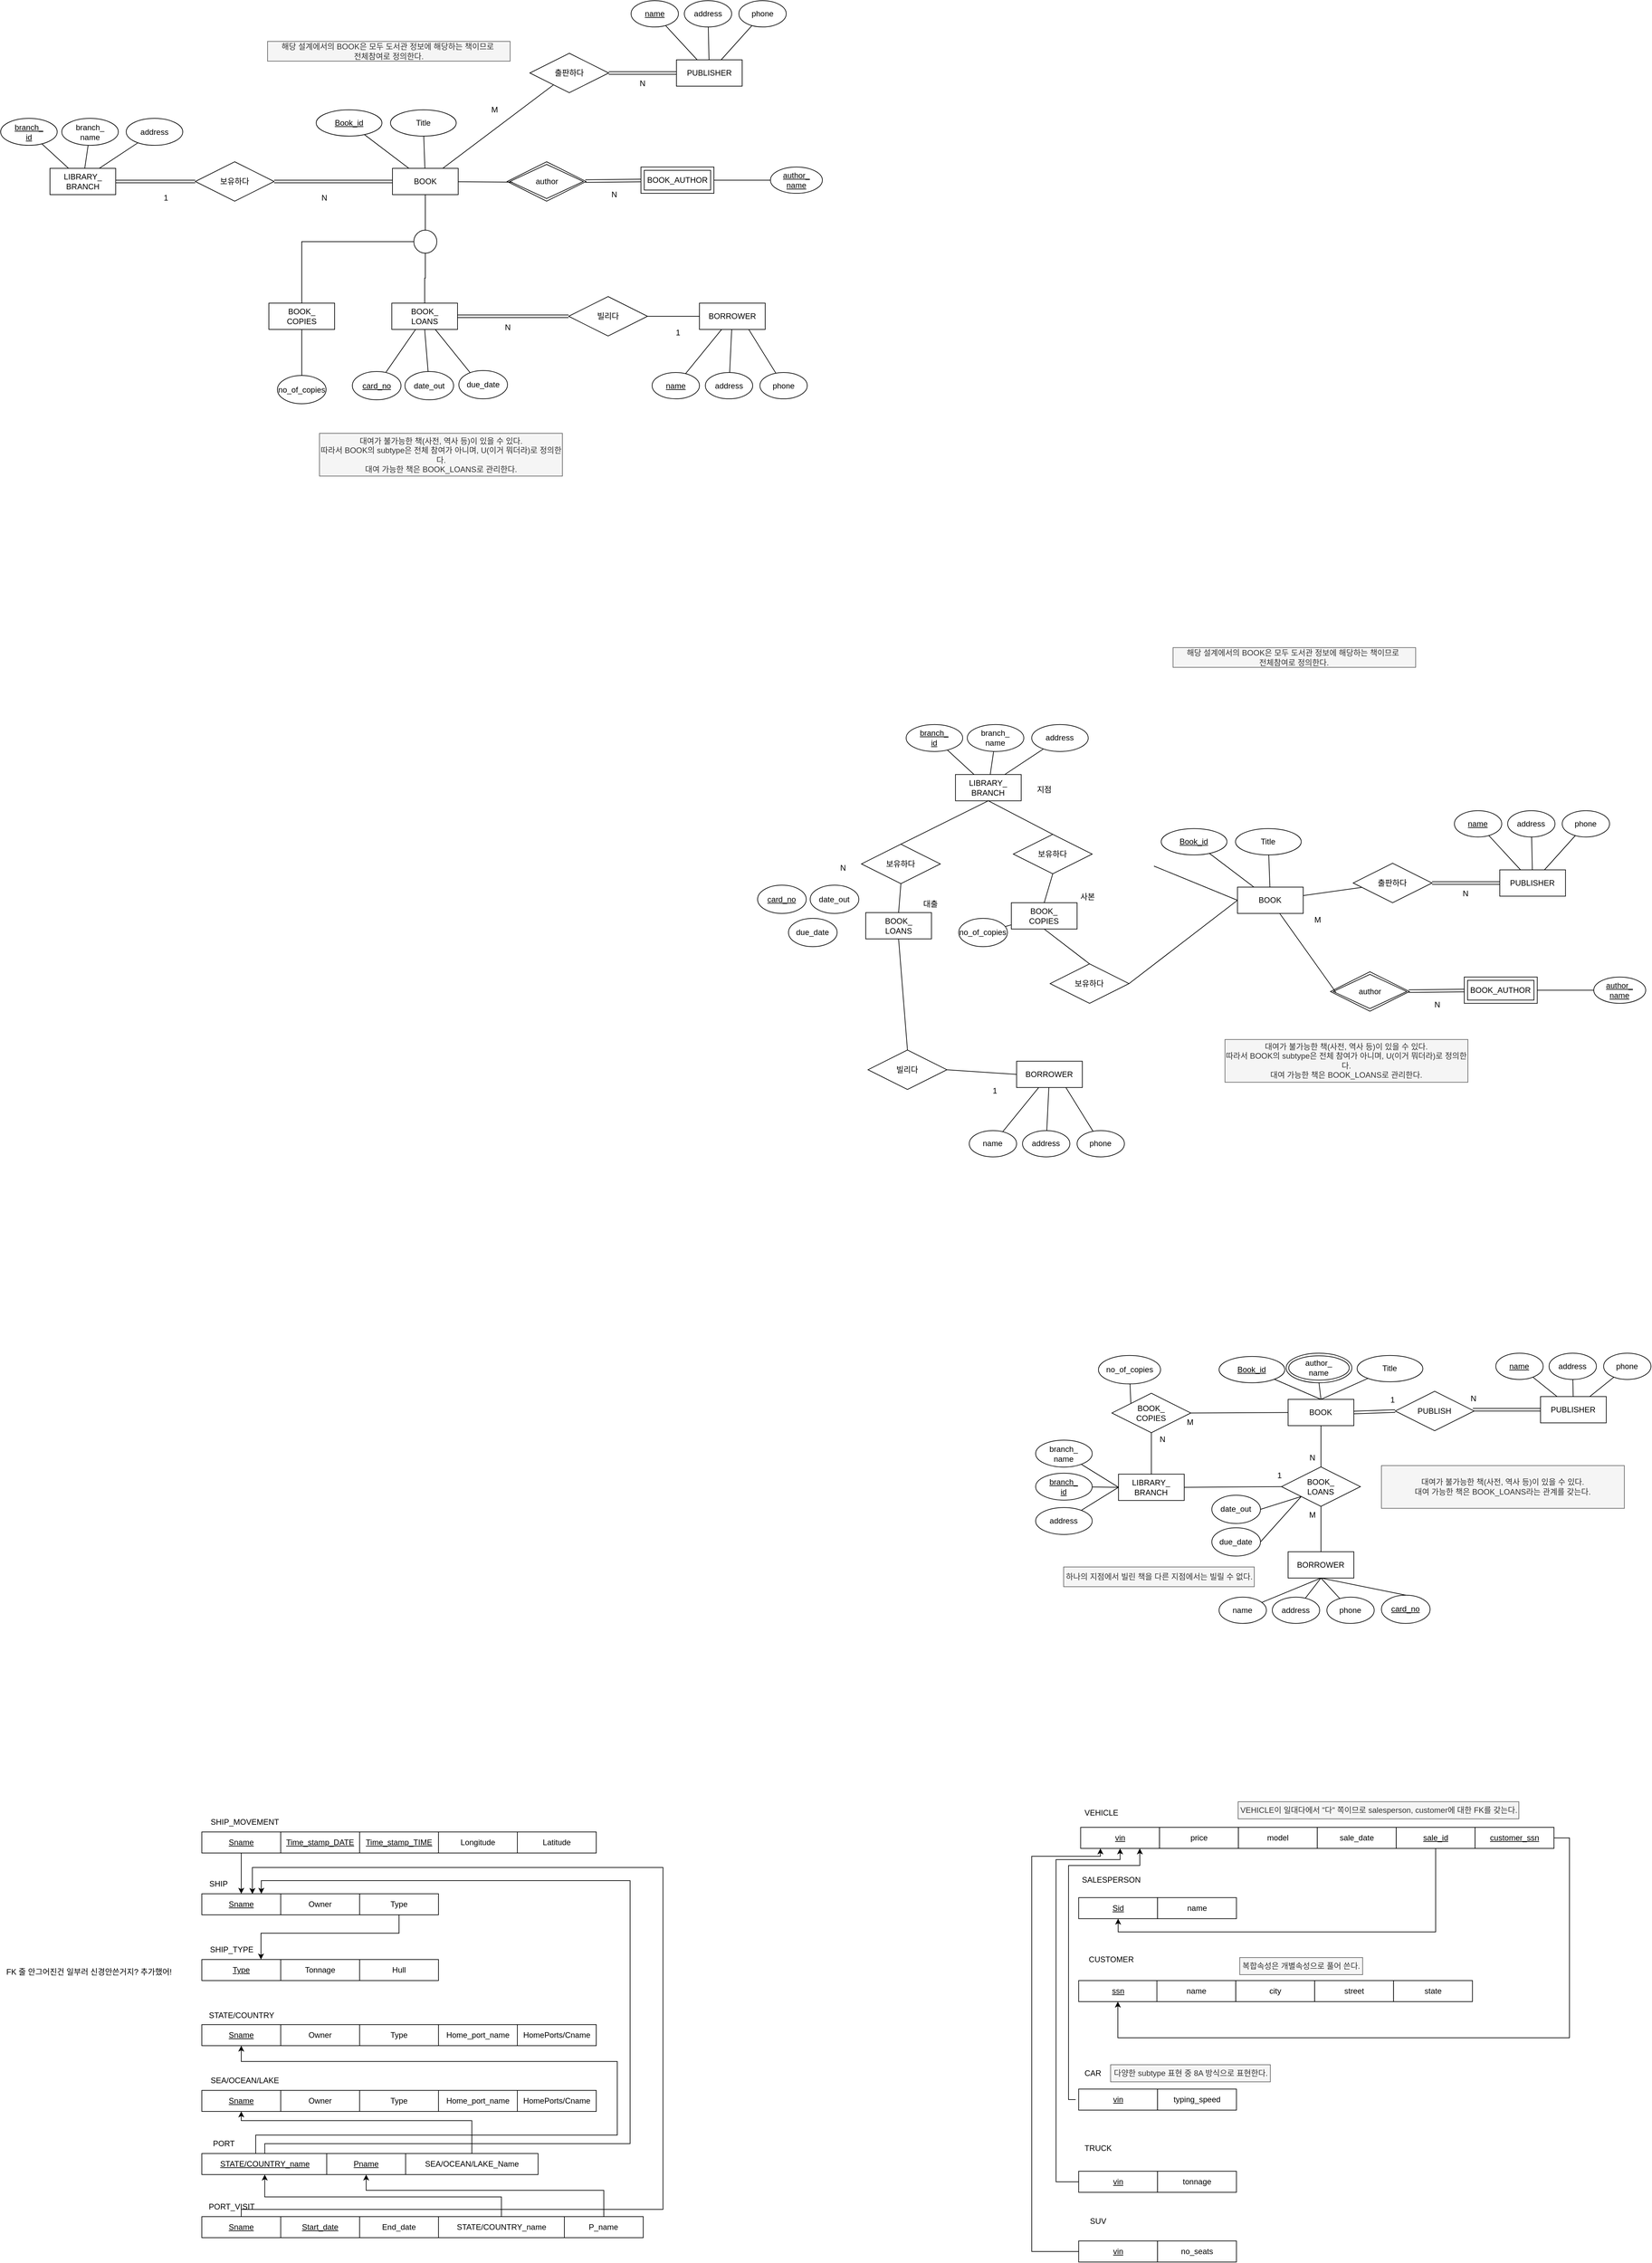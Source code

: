 <mxfile version="24.4.2" type="github">
  <diagram name="페이지-1" id="fh1qdikulwQxw29R_lR1">
    <mxGraphModel dx="1311" dy="727" grid="0" gridSize="10" guides="1" tooltips="1" connect="1" arrows="1" fold="1" page="1" pageScale="1" pageWidth="1600" pageHeight="900" math="0" shadow="0">
      <root>
        <mxCell id="0" />
        <mxCell id="1" parent="0" />
        <mxCell id="qKr7elNxfZ92_BYXAV81-46" style="rounded=0;orthogonalLoop=1;jettySize=auto;html=1;endArrow=none;endFill=0;" edge="1" parent="1" source="qKr7elNxfZ92_BYXAV81-1" target="qKr7elNxfZ92_BYXAV81-44">
          <mxGeometry relative="1" as="geometry" />
        </mxCell>
        <mxCell id="qKr7elNxfZ92_BYXAV81-1" value="BOOK" style="whiteSpace=wrap;html=1;align=center;" vertex="1" parent="1">
          <mxGeometry x="699" y="314" width="100" height="40" as="geometry" />
        </mxCell>
        <mxCell id="qKr7elNxfZ92_BYXAV81-3" value="BOOK_&lt;div&gt;COPIES&lt;/div&gt;" style="whiteSpace=wrap;html=1;align=center;" vertex="1" parent="1">
          <mxGeometry x="511" y="519" width="100" height="40" as="geometry" />
        </mxCell>
        <mxCell id="qKr7elNxfZ92_BYXAV81-50" style="rounded=0;orthogonalLoop=1;jettySize=auto;html=1;entryX=0;entryY=0.5;entryDx=0;entryDy=0;endArrow=none;endFill=0;shape=link;" edge="1" parent="1" source="qKr7elNxfZ92_BYXAV81-5" target="qKr7elNxfZ92_BYXAV81-43">
          <mxGeometry relative="1" as="geometry" />
        </mxCell>
        <mxCell id="qKr7elNxfZ92_BYXAV81-52" value="" style="rounded=0;orthogonalLoop=1;jettySize=auto;html=1;endArrow=none;endFill=0;" edge="1" parent="1" source="qKr7elNxfZ92_BYXAV81-5" target="qKr7elNxfZ92_BYXAV81-41">
          <mxGeometry relative="1" as="geometry" />
        </mxCell>
        <mxCell id="qKr7elNxfZ92_BYXAV81-5" value="BOOK_&lt;div&gt;LOANS&lt;/div&gt;" style="whiteSpace=wrap;html=1;align=center;" vertex="1" parent="1">
          <mxGeometry x="698" y="519" width="100" height="40" as="geometry" />
        </mxCell>
        <mxCell id="qKr7elNxfZ92_BYXAV81-6" value="&lt;u&gt;Book_id&lt;/u&gt;" style="ellipse;whiteSpace=wrap;html=1;align=center;" vertex="1" parent="1">
          <mxGeometry x="583" y="225" width="100" height="40" as="geometry" />
        </mxCell>
        <mxCell id="qKr7elNxfZ92_BYXAV81-12" style="rounded=0;orthogonalLoop=1;jettySize=auto;html=1;endArrow=none;endFill=0;" edge="1" parent="1" source="qKr7elNxfZ92_BYXAV81-7" target="qKr7elNxfZ92_BYXAV81-1">
          <mxGeometry relative="1" as="geometry" />
        </mxCell>
        <mxCell id="qKr7elNxfZ92_BYXAV81-7" value="Title" style="ellipse;whiteSpace=wrap;html=1;align=center;" vertex="1" parent="1">
          <mxGeometry x="696" y="225" width="100" height="40" as="geometry" />
        </mxCell>
        <mxCell id="qKr7elNxfZ92_BYXAV81-10" style="rounded=0;orthogonalLoop=1;jettySize=auto;html=1;endArrow=none;endFill=0;entryX=0.25;entryY=0;entryDx=0;entryDy=0;" edge="1" parent="1" source="qKr7elNxfZ92_BYXAV81-6" target="qKr7elNxfZ92_BYXAV81-1">
          <mxGeometry relative="1" as="geometry">
            <mxPoint x="1183" y="-25" as="targetPoint" />
          </mxGeometry>
        </mxCell>
        <mxCell id="qKr7elNxfZ92_BYXAV81-24" value="" style="rounded=0;orthogonalLoop=1;jettySize=auto;html=1;endArrow=none;endFill=0;shape=link;" edge="1" parent="1" source="qKr7elNxfZ92_BYXAV81-15" target="qKr7elNxfZ92_BYXAV81-23">
          <mxGeometry relative="1" as="geometry" />
        </mxCell>
        <mxCell id="qKr7elNxfZ92_BYXAV81-15" value="LIBRARY_&lt;div&gt;BRANCH&lt;/div&gt;" style="whiteSpace=wrap;html=1;align=center;" vertex="1" parent="1">
          <mxGeometry x="178" y="314" width="100" height="40" as="geometry" />
        </mxCell>
        <mxCell id="qKr7elNxfZ92_BYXAV81-20" value="" style="rounded=0;orthogonalLoop=1;jettySize=auto;html=1;endArrow=none;endFill=0;" edge="1" parent="1" source="qKr7elNxfZ92_BYXAV81-16" target="qKr7elNxfZ92_BYXAV81-15">
          <mxGeometry relative="1" as="geometry" />
        </mxCell>
        <mxCell id="qKr7elNxfZ92_BYXAV81-16" value="&lt;u&gt;branch_&lt;/u&gt;&lt;div&gt;&lt;u&gt;id&lt;/u&gt;&lt;/div&gt;" style="ellipse;whiteSpace=wrap;html=1;align=center;" vertex="1" parent="1">
          <mxGeometry x="103" y="238" width="86" height="41" as="geometry" />
        </mxCell>
        <mxCell id="qKr7elNxfZ92_BYXAV81-21" value="" style="rounded=0;orthogonalLoop=1;jettySize=auto;html=1;endArrow=none;endFill=0;" edge="1" parent="1" source="qKr7elNxfZ92_BYXAV81-18" target="qKr7elNxfZ92_BYXAV81-15">
          <mxGeometry relative="1" as="geometry" />
        </mxCell>
        <mxCell id="qKr7elNxfZ92_BYXAV81-18" value="branch_&lt;div&gt;name&lt;/div&gt;" style="ellipse;whiteSpace=wrap;html=1;align=center;" vertex="1" parent="1">
          <mxGeometry x="196" y="238" width="86" height="41" as="geometry" />
        </mxCell>
        <mxCell id="qKr7elNxfZ92_BYXAV81-22" style="rounded=0;orthogonalLoop=1;jettySize=auto;html=1;entryX=0.75;entryY=0;entryDx=0;entryDy=0;endArrow=none;endFill=0;" edge="1" parent="1" source="qKr7elNxfZ92_BYXAV81-19" target="qKr7elNxfZ92_BYXAV81-15">
          <mxGeometry relative="1" as="geometry" />
        </mxCell>
        <mxCell id="qKr7elNxfZ92_BYXAV81-19" value="address" style="ellipse;whiteSpace=wrap;html=1;align=center;" vertex="1" parent="1">
          <mxGeometry x="294" y="238" width="86" height="41" as="geometry" />
        </mxCell>
        <mxCell id="qKr7elNxfZ92_BYXAV81-40" style="rounded=0;orthogonalLoop=1;jettySize=auto;html=1;endArrow=none;endFill=0;shape=link;" edge="1" parent="1" source="qKr7elNxfZ92_BYXAV81-23" target="qKr7elNxfZ92_BYXAV81-1">
          <mxGeometry relative="1" as="geometry" />
        </mxCell>
        <mxCell id="qKr7elNxfZ92_BYXAV81-23" value="보유하다" style="shape=rhombus;perimeter=rhombusPerimeter;whiteSpace=wrap;html=1;align=center;" vertex="1" parent="1">
          <mxGeometry x="399" y="304" width="120" height="60" as="geometry" />
        </mxCell>
        <mxCell id="qKr7elNxfZ92_BYXAV81-29" value="" style="rounded=0;orthogonalLoop=1;jettySize=auto;html=1;endArrow=none;endFill=0;shape=link;" edge="1" parent="1" source="qKr7elNxfZ92_BYXAV81-27" target="qKr7elNxfZ92_BYXAV81-28">
          <mxGeometry relative="1" as="geometry" />
        </mxCell>
        <mxCell id="qKr7elNxfZ92_BYXAV81-27" value="PUBLISHER" style="whiteSpace=wrap;html=1;align=center;" vertex="1" parent="1">
          <mxGeometry x="1131" y="149" width="100" height="40" as="geometry" />
        </mxCell>
        <mxCell id="qKr7elNxfZ92_BYXAV81-30" value="" style="rounded=0;orthogonalLoop=1;jettySize=auto;html=1;endArrow=none;endFill=0;" edge="1" parent="1" source="qKr7elNxfZ92_BYXAV81-28" target="qKr7elNxfZ92_BYXAV81-1">
          <mxGeometry relative="1" as="geometry" />
        </mxCell>
        <mxCell id="qKr7elNxfZ92_BYXAV81-28" value="출판하다" style="shape=rhombus;perimeter=rhombusPerimeter;whiteSpace=wrap;html=1;align=center;" vertex="1" parent="1">
          <mxGeometry x="908" y="139" width="120" height="60" as="geometry" />
        </mxCell>
        <mxCell id="qKr7elNxfZ92_BYXAV81-36" style="rounded=0;orthogonalLoop=1;jettySize=auto;html=1;endArrow=none;endFill=0;" edge="1" parent="1" source="qKr7elNxfZ92_BYXAV81-33" target="qKr7elNxfZ92_BYXAV81-27">
          <mxGeometry relative="1" as="geometry" />
        </mxCell>
        <mxCell id="qKr7elNxfZ92_BYXAV81-33" value="&lt;u&gt;name&lt;/u&gt;" style="ellipse;whiteSpace=wrap;html=1;align=center;" vertex="1" parent="1">
          <mxGeometry x="1062" y="59" width="72" height="40" as="geometry" />
        </mxCell>
        <mxCell id="qKr7elNxfZ92_BYXAV81-37" value="" style="rounded=0;orthogonalLoop=1;jettySize=auto;html=1;endArrow=none;endFill=0;" edge="1" parent="1" source="qKr7elNxfZ92_BYXAV81-34" target="qKr7elNxfZ92_BYXAV81-27">
          <mxGeometry relative="1" as="geometry" />
        </mxCell>
        <mxCell id="qKr7elNxfZ92_BYXAV81-34" value="address" style="ellipse;whiteSpace=wrap;html=1;align=center;" vertex="1" parent="1">
          <mxGeometry x="1143" y="59" width="72" height="40" as="geometry" />
        </mxCell>
        <mxCell id="qKr7elNxfZ92_BYXAV81-38" style="rounded=0;orthogonalLoop=1;jettySize=auto;html=1;endArrow=none;endFill=0;" edge="1" parent="1" source="qKr7elNxfZ92_BYXAV81-35" target="qKr7elNxfZ92_BYXAV81-27">
          <mxGeometry relative="1" as="geometry" />
        </mxCell>
        <mxCell id="qKr7elNxfZ92_BYXAV81-35" value="phone" style="ellipse;whiteSpace=wrap;html=1;align=center;" vertex="1" parent="1">
          <mxGeometry x="1226" y="59" width="72" height="40" as="geometry" />
        </mxCell>
        <mxCell id="qKr7elNxfZ92_BYXAV81-41" value="&lt;u&gt;card_no&lt;/u&gt;" style="ellipse;whiteSpace=wrap;html=1;align=center;" vertex="1" parent="1">
          <mxGeometry x="638" y="623" width="74" height="43" as="geometry" />
        </mxCell>
        <mxCell id="qKr7elNxfZ92_BYXAV81-51" style="edgeStyle=orthogonalEdgeStyle;rounded=0;orthogonalLoop=1;jettySize=auto;html=1;endArrow=none;endFill=0;" edge="1" parent="1" source="qKr7elNxfZ92_BYXAV81-43" target="qKr7elNxfZ92_BYXAV81-49">
          <mxGeometry relative="1" as="geometry" />
        </mxCell>
        <mxCell id="qKr7elNxfZ92_BYXAV81-43" value="빌리다" style="shape=rhombus;perimeter=rhombusPerimeter;whiteSpace=wrap;html=1;align=center;" vertex="1" parent="1">
          <mxGeometry x="967" y="509" width="120" height="60" as="geometry" />
        </mxCell>
        <mxCell id="qKr7elNxfZ92_BYXAV81-47" style="edgeStyle=orthogonalEdgeStyle;rounded=0;orthogonalLoop=1;jettySize=auto;html=1;endArrow=none;endFill=0;" edge="1" parent="1" source="qKr7elNxfZ92_BYXAV81-44" target="qKr7elNxfZ92_BYXAV81-3">
          <mxGeometry relative="1" as="geometry" />
        </mxCell>
        <mxCell id="qKr7elNxfZ92_BYXAV81-48" style="edgeStyle=orthogonalEdgeStyle;rounded=0;orthogonalLoop=1;jettySize=auto;html=1;endArrow=none;endFill=0;" edge="1" parent="1" source="qKr7elNxfZ92_BYXAV81-44" target="qKr7elNxfZ92_BYXAV81-5">
          <mxGeometry relative="1" as="geometry" />
        </mxCell>
        <mxCell id="qKr7elNxfZ92_BYXAV81-44" value="" style="ellipse;whiteSpace=wrap;html=1;aspect=fixed;" vertex="1" parent="1">
          <mxGeometry x="731.5" y="408" width="35" height="35" as="geometry" />
        </mxCell>
        <mxCell id="qKr7elNxfZ92_BYXAV81-49" value="BORROWER" style="whiteSpace=wrap;html=1;align=center;" vertex="1" parent="1">
          <mxGeometry x="1166" y="519" width="100" height="40" as="geometry" />
        </mxCell>
        <mxCell id="qKr7elNxfZ92_BYXAV81-57" style="rounded=0;orthogonalLoop=1;jettySize=auto;html=1;entryX=0.5;entryY=1;entryDx=0;entryDy=0;endArrow=none;endFill=0;" edge="1" parent="1" source="qKr7elNxfZ92_BYXAV81-55" target="qKr7elNxfZ92_BYXAV81-5">
          <mxGeometry relative="1" as="geometry" />
        </mxCell>
        <mxCell id="qKr7elNxfZ92_BYXAV81-55" value="date_out" style="ellipse;whiteSpace=wrap;html=1;align=center;" vertex="1" parent="1">
          <mxGeometry x="718" y="623" width="74" height="43" as="geometry" />
        </mxCell>
        <mxCell id="qKr7elNxfZ92_BYXAV81-58" style="rounded=0;orthogonalLoop=1;jettySize=auto;html=1;endArrow=none;endFill=0;" edge="1" parent="1" target="qKr7elNxfZ92_BYXAV81-5">
          <mxGeometry relative="1" as="geometry">
            <mxPoint x="817.403" y="625.004" as="sourcePoint" />
          </mxGeometry>
        </mxCell>
        <mxCell id="qKr7elNxfZ92_BYXAV81-56" value="due_date" style="ellipse;whiteSpace=wrap;html=1;align=center;" vertex="1" parent="1">
          <mxGeometry x="800" y="621.5" width="74" height="43" as="geometry" />
        </mxCell>
        <mxCell id="qKr7elNxfZ92_BYXAV81-60" style="rounded=0;orthogonalLoop=1;jettySize=auto;html=1;endArrow=none;endFill=0;" edge="1" parent="1" source="qKr7elNxfZ92_BYXAV81-59" target="qKr7elNxfZ92_BYXAV81-3">
          <mxGeometry relative="1" as="geometry" />
        </mxCell>
        <mxCell id="qKr7elNxfZ92_BYXAV81-59" value="no_of_copies" style="ellipse;whiteSpace=wrap;html=1;align=center;" vertex="1" parent="1">
          <mxGeometry x="524" y="629" width="74" height="43" as="geometry" />
        </mxCell>
        <mxCell id="qKr7elNxfZ92_BYXAV81-64" style="rounded=0;orthogonalLoop=1;jettySize=auto;html=1;endArrow=none;endFill=0;" edge="1" parent="1" source="qKr7elNxfZ92_BYXAV81-61" target="qKr7elNxfZ92_BYXAV81-49">
          <mxGeometry relative="1" as="geometry" />
        </mxCell>
        <mxCell id="qKr7elNxfZ92_BYXAV81-61" value="&lt;u&gt;name&lt;/u&gt;" style="ellipse;whiteSpace=wrap;html=1;align=center;" vertex="1" parent="1">
          <mxGeometry x="1094" y="624.5" width="72" height="40" as="geometry" />
        </mxCell>
        <mxCell id="qKr7elNxfZ92_BYXAV81-65" style="rounded=0;orthogonalLoop=1;jettySize=auto;html=1;endArrow=none;endFill=0;" edge="1" parent="1" source="qKr7elNxfZ92_BYXAV81-62" target="qKr7elNxfZ92_BYXAV81-49">
          <mxGeometry relative="1" as="geometry" />
        </mxCell>
        <mxCell id="qKr7elNxfZ92_BYXAV81-62" value="address" style="ellipse;whiteSpace=wrap;html=1;align=center;" vertex="1" parent="1">
          <mxGeometry x="1175" y="624.5" width="72" height="40" as="geometry" />
        </mxCell>
        <mxCell id="qKr7elNxfZ92_BYXAV81-66" style="rounded=0;orthogonalLoop=1;jettySize=auto;html=1;entryX=0.75;entryY=1;entryDx=0;entryDy=0;endArrow=none;endFill=0;" edge="1" parent="1" source="qKr7elNxfZ92_BYXAV81-63" target="qKr7elNxfZ92_BYXAV81-49">
          <mxGeometry relative="1" as="geometry" />
        </mxCell>
        <mxCell id="qKr7elNxfZ92_BYXAV81-63" value="phone" style="ellipse;whiteSpace=wrap;html=1;align=center;" vertex="1" parent="1">
          <mxGeometry x="1258" y="624.5" width="72" height="40" as="geometry" />
        </mxCell>
        <mxCell id="qKr7elNxfZ92_BYXAV81-67" value="해당 설계에서의 BOOK은 모두 도서관 정보에 해당하는 책이므로&amp;nbsp;&lt;div&gt;전체참여로 정의한다.&lt;/div&gt;" style="text;html=1;align=center;verticalAlign=middle;whiteSpace=wrap;rounded=0;fillColor=#f5f5f5;fontColor=#333333;strokeColor=#666666;" vertex="1" parent="1">
          <mxGeometry x="509" y="121" width="369" height="30" as="geometry" />
        </mxCell>
        <mxCell id="qKr7elNxfZ92_BYXAV81-68" value="대여가 불가능한 책(사전, 역사 등)이 있을 수 있다.&lt;div&gt;따라서 BOOK의 subtype은 전체 참여가 아니며,&amp;nbsp;&lt;span style=&quot;background-color: initial;&quot;&gt;U(이거 뭐더라)로 정의한다.&lt;/span&gt;&lt;/div&gt;&lt;div&gt;대여 가능한 책은 BOOK_LOANS로 관리한다.&lt;/div&gt;" style="text;html=1;align=center;verticalAlign=middle;whiteSpace=wrap;rounded=0;fillColor=#f5f5f5;fontColor=#333333;strokeColor=#666666;" vertex="1" parent="1">
          <mxGeometry x="588" y="717" width="369.5" height="65" as="geometry" />
        </mxCell>
        <mxCell id="qKr7elNxfZ92_BYXAV81-69" value="N" style="text;html=1;align=center;verticalAlign=middle;resizable=0;points=[];autosize=1;strokeColor=none;fillColor=none;" vertex="1" parent="1">
          <mxGeometry x="860" y="543" width="27" height="26" as="geometry" />
        </mxCell>
        <mxCell id="qKr7elNxfZ92_BYXAV81-70" value="1" style="text;html=1;align=center;verticalAlign=middle;resizable=0;points=[];autosize=1;strokeColor=none;fillColor=none;" vertex="1" parent="1">
          <mxGeometry x="1120" y="551" width="25" height="26" as="geometry" />
        </mxCell>
        <mxCell id="qKr7elNxfZ92_BYXAV81-71" value="N" style="text;html=1;align=center;verticalAlign=middle;resizable=0;points=[];autosize=1;strokeColor=none;fillColor=none;" vertex="1" parent="1">
          <mxGeometry x="1065" y="172" width="27" height="26" as="geometry" />
        </mxCell>
        <mxCell id="qKr7elNxfZ92_BYXAV81-72" value="M" style="text;html=1;align=center;verticalAlign=middle;resizable=0;points=[];autosize=1;strokeColor=none;fillColor=none;" vertex="1" parent="1">
          <mxGeometry x="840" y="212" width="28" height="26" as="geometry" />
        </mxCell>
        <mxCell id="qKr7elNxfZ92_BYXAV81-73" value="N" style="text;html=1;align=center;verticalAlign=middle;resizable=0;points=[];autosize=1;strokeColor=none;fillColor=none;" vertex="1" parent="1">
          <mxGeometry x="581" y="346" width="27" height="26" as="geometry" />
        </mxCell>
        <mxCell id="qKr7elNxfZ92_BYXAV81-74" value="1" style="text;html=1;align=center;verticalAlign=middle;resizable=0;points=[];autosize=1;strokeColor=none;fillColor=none;" vertex="1" parent="1">
          <mxGeometry x="341" y="346" width="25" height="26" as="geometry" />
        </mxCell>
        <mxCell id="qKr7elNxfZ92_BYXAV81-82" style="rounded=0;orthogonalLoop=1;jettySize=auto;html=1;endArrow=none;endFill=0;" edge="1" parent="1" source="qKr7elNxfZ92_BYXAV81-76" target="qKr7elNxfZ92_BYXAV81-81">
          <mxGeometry relative="1" as="geometry" />
        </mxCell>
        <mxCell id="qKr7elNxfZ92_BYXAV81-76" value="BOOK_AUTHOR" style="shape=ext;margin=3;double=1;whiteSpace=wrap;html=1;align=center;" vertex="1" parent="1">
          <mxGeometry x="1077" y="312" width="111" height="40" as="geometry" />
        </mxCell>
        <mxCell id="qKr7elNxfZ92_BYXAV81-79" style="rounded=0;orthogonalLoop=1;jettySize=auto;html=1;endArrow=none;endFill=0;shape=link;" edge="1" parent="1" source="qKr7elNxfZ92_BYXAV81-77" target="qKr7elNxfZ92_BYXAV81-76">
          <mxGeometry relative="1" as="geometry" />
        </mxCell>
        <mxCell id="qKr7elNxfZ92_BYXAV81-77" value="author" style="shape=rhombus;double=1;perimeter=rhombusPerimeter;whiteSpace=wrap;html=1;align=center;" vertex="1" parent="1">
          <mxGeometry x="873.5" y="304" width="120" height="60" as="geometry" />
        </mxCell>
        <mxCell id="qKr7elNxfZ92_BYXAV81-78" style="rounded=0;orthogonalLoop=1;jettySize=auto;html=1;entryX=0.067;entryY=0.517;entryDx=0;entryDy=0;entryPerimeter=0;endArrow=none;endFill=0;" edge="1" parent="1" source="qKr7elNxfZ92_BYXAV81-1" target="qKr7elNxfZ92_BYXAV81-77">
          <mxGeometry relative="1" as="geometry" />
        </mxCell>
        <mxCell id="qKr7elNxfZ92_BYXAV81-80" value="N" style="text;html=1;align=center;verticalAlign=middle;resizable=0;points=[];autosize=1;strokeColor=none;fillColor=none;" vertex="1" parent="1">
          <mxGeometry x="1022" y="341" width="27" height="26" as="geometry" />
        </mxCell>
        <mxCell id="qKr7elNxfZ92_BYXAV81-81" value="&lt;u&gt;author_&lt;/u&gt;&lt;div&gt;&lt;u&gt;name&lt;/u&gt;&lt;/div&gt;" style="ellipse;whiteSpace=wrap;html=1;align=center;" vertex="1" parent="1">
          <mxGeometry x="1274" y="312" width="79" height="40" as="geometry" />
        </mxCell>
        <mxCell id="qKr7elNxfZ92_BYXAV81-83" value="BOOK" style="whiteSpace=wrap;html=1;align=center;" vertex="1" parent="1">
          <mxGeometry x="1984.429" y="1407.107" width="100" height="40" as="geometry" />
        </mxCell>
        <mxCell id="qKr7elNxfZ92_BYXAV81-84" value="BOOK_&lt;div&gt;COPIES&lt;/div&gt;" style="whiteSpace=wrap;html=1;align=center;" vertex="1" parent="1">
          <mxGeometry x="1640.429" y="1430.857" width="100" height="40" as="geometry" />
        </mxCell>
        <mxCell id="qKr7elNxfZ92_BYXAV81-85" value="BOOK_&lt;div&gt;LOANS&lt;/div&gt;" style="whiteSpace=wrap;html=1;align=center;" vertex="1" parent="1">
          <mxGeometry x="1418.929" y="1445.857" width="100" height="40" as="geometry" />
        </mxCell>
        <mxCell id="qKr7elNxfZ92_BYXAV81-86" value="&lt;u&gt;Book_id&lt;/u&gt;" style="ellipse;whiteSpace=wrap;html=1;align=center;" vertex="1" parent="1">
          <mxGeometry x="1868.429" y="1318.107" width="100" height="40" as="geometry" />
        </mxCell>
        <mxCell id="qKr7elNxfZ92_BYXAV81-87" style="rounded=0;orthogonalLoop=1;jettySize=auto;html=1;endArrow=none;endFill=0;" edge="1" parent="1" source="qKr7elNxfZ92_BYXAV81-88" target="qKr7elNxfZ92_BYXAV81-83">
          <mxGeometry relative="1" as="geometry" />
        </mxCell>
        <mxCell id="qKr7elNxfZ92_BYXAV81-88" value="Title" style="ellipse;whiteSpace=wrap;html=1;align=center;" vertex="1" parent="1">
          <mxGeometry x="1981.429" y="1318.107" width="100" height="40" as="geometry" />
        </mxCell>
        <mxCell id="qKr7elNxfZ92_BYXAV81-89" style="rounded=0;orthogonalLoop=1;jettySize=auto;html=1;endArrow=none;endFill=0;entryX=0.25;entryY=0;entryDx=0;entryDy=0;" edge="1" parent="1" source="qKr7elNxfZ92_BYXAV81-86" target="qKr7elNxfZ92_BYXAV81-83">
          <mxGeometry relative="1" as="geometry">
            <mxPoint x="2468.429" y="1068.107" as="targetPoint" />
          </mxGeometry>
        </mxCell>
        <mxCell id="qKr7elNxfZ92_BYXAV81-90" value="LIBRARY_&lt;div&gt;BRANCH&lt;/div&gt;" style="whiteSpace=wrap;html=1;align=center;" vertex="1" parent="1">
          <mxGeometry x="1555.429" y="1235.857" width="100" height="40" as="geometry" />
        </mxCell>
        <mxCell id="qKr7elNxfZ92_BYXAV81-91" value="" style="rounded=0;orthogonalLoop=1;jettySize=auto;html=1;endArrow=none;endFill=0;" edge="1" parent="1" source="qKr7elNxfZ92_BYXAV81-92" target="qKr7elNxfZ92_BYXAV81-90">
          <mxGeometry relative="1" as="geometry" />
        </mxCell>
        <mxCell id="qKr7elNxfZ92_BYXAV81-92" value="&lt;u&gt;branch_&lt;/u&gt;&lt;div&gt;&lt;u&gt;id&lt;/u&gt;&lt;/div&gt;" style="ellipse;whiteSpace=wrap;html=1;align=center;" vertex="1" parent="1">
          <mxGeometry x="1480.429" y="1159.857" width="86" height="41" as="geometry" />
        </mxCell>
        <mxCell id="qKr7elNxfZ92_BYXAV81-93" value="" style="rounded=0;orthogonalLoop=1;jettySize=auto;html=1;endArrow=none;endFill=0;" edge="1" parent="1" source="qKr7elNxfZ92_BYXAV81-94" target="qKr7elNxfZ92_BYXAV81-90">
          <mxGeometry relative="1" as="geometry" />
        </mxCell>
        <mxCell id="qKr7elNxfZ92_BYXAV81-94" value="branch_&lt;div&gt;name&lt;/div&gt;" style="ellipse;whiteSpace=wrap;html=1;align=center;" vertex="1" parent="1">
          <mxGeometry x="1573.429" y="1159.857" width="86" height="41" as="geometry" />
        </mxCell>
        <mxCell id="qKr7elNxfZ92_BYXAV81-95" style="rounded=0;orthogonalLoop=1;jettySize=auto;html=1;entryX=0.75;entryY=0;entryDx=0;entryDy=0;endArrow=none;endFill=0;" edge="1" parent="1" source="qKr7elNxfZ92_BYXAV81-96" target="qKr7elNxfZ92_BYXAV81-90">
          <mxGeometry relative="1" as="geometry" />
        </mxCell>
        <mxCell id="qKr7elNxfZ92_BYXAV81-96" value="address" style="ellipse;whiteSpace=wrap;html=1;align=center;" vertex="1" parent="1">
          <mxGeometry x="1671.429" y="1159.857" width="86" height="41" as="geometry" />
        </mxCell>
        <mxCell id="qKr7elNxfZ92_BYXAV81-97" value="보유하다" style="shape=rhombus;perimeter=rhombusPerimeter;whiteSpace=wrap;html=1;align=center;" vertex="1" parent="1">
          <mxGeometry x="1643.429" y="1326.857" width="120" height="60" as="geometry" />
        </mxCell>
        <mxCell id="qKr7elNxfZ92_BYXAV81-98" value="" style="rounded=0;orthogonalLoop=1;jettySize=auto;html=1;endArrow=none;endFill=0;shape=link;" edge="1" parent="1" source="qKr7elNxfZ92_BYXAV81-99" target="qKr7elNxfZ92_BYXAV81-101">
          <mxGeometry relative="1" as="geometry" />
        </mxCell>
        <mxCell id="qKr7elNxfZ92_BYXAV81-99" value="PUBLISHER" style="whiteSpace=wrap;html=1;align=center;" vertex="1" parent="1">
          <mxGeometry x="2383.429" y="1380.857" width="100" height="40" as="geometry" />
        </mxCell>
        <mxCell id="qKr7elNxfZ92_BYXAV81-100" value="" style="rounded=0;orthogonalLoop=1;jettySize=auto;html=1;endArrow=none;endFill=0;" edge="1" parent="1" source="qKr7elNxfZ92_BYXAV81-101" target="qKr7elNxfZ92_BYXAV81-83">
          <mxGeometry relative="1" as="geometry" />
        </mxCell>
        <mxCell id="qKr7elNxfZ92_BYXAV81-101" value="출판하다" style="shape=rhombus;perimeter=rhombusPerimeter;whiteSpace=wrap;html=1;align=center;" vertex="1" parent="1">
          <mxGeometry x="2160.429" y="1370.857" width="120" height="60" as="geometry" />
        </mxCell>
        <mxCell id="qKr7elNxfZ92_BYXAV81-102" style="rounded=0;orthogonalLoop=1;jettySize=auto;html=1;endArrow=none;endFill=0;" edge="1" parent="1" source="qKr7elNxfZ92_BYXAV81-103" target="qKr7elNxfZ92_BYXAV81-99">
          <mxGeometry relative="1" as="geometry" />
        </mxCell>
        <mxCell id="qKr7elNxfZ92_BYXAV81-103" value="&lt;u&gt;name&lt;/u&gt;" style="ellipse;whiteSpace=wrap;html=1;align=center;" vertex="1" parent="1">
          <mxGeometry x="2314.429" y="1290.857" width="72" height="40" as="geometry" />
        </mxCell>
        <mxCell id="qKr7elNxfZ92_BYXAV81-104" value="" style="rounded=0;orthogonalLoop=1;jettySize=auto;html=1;endArrow=none;endFill=0;" edge="1" parent="1" source="qKr7elNxfZ92_BYXAV81-105" target="qKr7elNxfZ92_BYXAV81-99">
          <mxGeometry relative="1" as="geometry" />
        </mxCell>
        <mxCell id="qKr7elNxfZ92_BYXAV81-105" value="address" style="ellipse;whiteSpace=wrap;html=1;align=center;" vertex="1" parent="1">
          <mxGeometry x="2395.429" y="1290.857" width="72" height="40" as="geometry" />
        </mxCell>
        <mxCell id="qKr7elNxfZ92_BYXAV81-106" style="rounded=0;orthogonalLoop=1;jettySize=auto;html=1;endArrow=none;endFill=0;" edge="1" parent="1" source="qKr7elNxfZ92_BYXAV81-107" target="qKr7elNxfZ92_BYXAV81-99">
          <mxGeometry relative="1" as="geometry" />
        </mxCell>
        <mxCell id="qKr7elNxfZ92_BYXAV81-107" value="phone" style="ellipse;whiteSpace=wrap;html=1;align=center;" vertex="1" parent="1">
          <mxGeometry x="2478.429" y="1290.857" width="72" height="40" as="geometry" />
        </mxCell>
        <mxCell id="qKr7elNxfZ92_BYXAV81-108" value="&lt;u&gt;card_no&lt;/u&gt;" style="ellipse;whiteSpace=wrap;html=1;align=center;" vertex="1" parent="1">
          <mxGeometry x="1254.429" y="1404.107" width="74" height="43" as="geometry" />
        </mxCell>
        <mxCell id="qKr7elNxfZ92_BYXAV81-109" value="빌리다" style="shape=rhombus;perimeter=rhombusPerimeter;whiteSpace=wrap;html=1;align=center;" vertex="1" parent="1">
          <mxGeometry x="1422.429" y="1654.857" width="120" height="60" as="geometry" />
        </mxCell>
        <mxCell id="qKr7elNxfZ92_BYXAV81-110" value="BORROWER" style="whiteSpace=wrap;html=1;align=center;" vertex="1" parent="1">
          <mxGeometry x="1648.429" y="1671.857" width="100" height="40" as="geometry" />
        </mxCell>
        <mxCell id="qKr7elNxfZ92_BYXAV81-111" value="date_out" style="ellipse;whiteSpace=wrap;html=1;align=center;" vertex="1" parent="1">
          <mxGeometry x="1334.429" y="1404.107" width="74" height="43" as="geometry" />
        </mxCell>
        <mxCell id="qKr7elNxfZ92_BYXAV81-112" value="due_date" style="ellipse;whiteSpace=wrap;html=1;align=center;" vertex="1" parent="1">
          <mxGeometry x="1301.429" y="1454.607" width="74" height="43" as="geometry" />
        </mxCell>
        <mxCell id="qKr7elNxfZ92_BYXAV81-113" style="rounded=0;orthogonalLoop=1;jettySize=auto;html=1;endArrow=none;endFill=0;" edge="1" parent="1" source="qKr7elNxfZ92_BYXAV81-114" target="qKr7elNxfZ92_BYXAV81-84">
          <mxGeometry relative="1" as="geometry" />
        </mxCell>
        <mxCell id="qKr7elNxfZ92_BYXAV81-114" value="no_of_copies" style="ellipse;whiteSpace=wrap;html=1;align=center;" vertex="1" parent="1">
          <mxGeometry x="1560.429" y="1454.607" width="74" height="43" as="geometry" />
        </mxCell>
        <mxCell id="qKr7elNxfZ92_BYXAV81-115" style="rounded=0;orthogonalLoop=1;jettySize=auto;html=1;endArrow=none;endFill=0;" edge="1" parent="1" source="qKr7elNxfZ92_BYXAV81-116" target="qKr7elNxfZ92_BYXAV81-110">
          <mxGeometry relative="1" as="geometry" />
        </mxCell>
        <mxCell id="qKr7elNxfZ92_BYXAV81-116" value="name" style="ellipse;whiteSpace=wrap;html=1;align=center;" vertex="1" parent="1">
          <mxGeometry x="1576.429" y="1777.357" width="72" height="40" as="geometry" />
        </mxCell>
        <mxCell id="qKr7elNxfZ92_BYXAV81-117" style="rounded=0;orthogonalLoop=1;jettySize=auto;html=1;endArrow=none;endFill=0;" edge="1" parent="1" source="qKr7elNxfZ92_BYXAV81-118" target="qKr7elNxfZ92_BYXAV81-110">
          <mxGeometry relative="1" as="geometry" />
        </mxCell>
        <mxCell id="qKr7elNxfZ92_BYXAV81-118" value="address" style="ellipse;whiteSpace=wrap;html=1;align=center;" vertex="1" parent="1">
          <mxGeometry x="1657.429" y="1777.357" width="72" height="40" as="geometry" />
        </mxCell>
        <mxCell id="qKr7elNxfZ92_BYXAV81-119" style="rounded=0;orthogonalLoop=1;jettySize=auto;html=1;entryX=0.75;entryY=1;entryDx=0;entryDy=0;endArrow=none;endFill=0;" edge="1" parent="1" source="qKr7elNxfZ92_BYXAV81-120" target="qKr7elNxfZ92_BYXAV81-110">
          <mxGeometry relative="1" as="geometry" />
        </mxCell>
        <mxCell id="qKr7elNxfZ92_BYXAV81-120" value="phone" style="ellipse;whiteSpace=wrap;html=1;align=center;" vertex="1" parent="1">
          <mxGeometry x="1740.429" y="1777.357" width="72" height="40" as="geometry" />
        </mxCell>
        <mxCell id="qKr7elNxfZ92_BYXAV81-121" value="해당 설계에서의 BOOK은 모두 도서관 정보에 해당하는 책이므로&amp;nbsp;&lt;div&gt;전체참여로 정의한다.&lt;/div&gt;" style="text;html=1;align=center;verticalAlign=middle;whiteSpace=wrap;rounded=0;fillColor=#f5f5f5;fontColor=#333333;strokeColor=#666666;" vertex="1" parent="1">
          <mxGeometry x="1886.429" y="1042.857" width="369" height="30" as="geometry" />
        </mxCell>
        <mxCell id="qKr7elNxfZ92_BYXAV81-122" value="대여가 불가능한 책(사전, 역사 등)이 있을 수 있다.&lt;div&gt;따라서 BOOK의 subtype은 전체 참여가 아니며,&amp;nbsp;&lt;span style=&quot;background-color: initial;&quot;&gt;U(이거 뭐더라)로 정의한다.&lt;/span&gt;&lt;/div&gt;&lt;div&gt;대여 가능한 책은 BOOK_LOANS로 관리한다.&lt;/div&gt;" style="text;html=1;align=center;verticalAlign=middle;whiteSpace=wrap;rounded=0;fillColor=#f5f5f5;fontColor=#333333;strokeColor=#666666;" vertex="1" parent="1">
          <mxGeometry x="1965.429" y="1638.857" width="369.5" height="65" as="geometry" />
        </mxCell>
        <mxCell id="qKr7elNxfZ92_BYXAV81-123" value="N" style="text;html=1;align=center;verticalAlign=middle;resizable=0;points=[];autosize=1;strokeColor=none;fillColor=none;" vertex="1" parent="1">
          <mxGeometry x="1370.429" y="1364.857" width="27" height="26" as="geometry" />
        </mxCell>
        <mxCell id="qKr7elNxfZ92_BYXAV81-124" value="1" style="text;html=1;align=center;verticalAlign=middle;resizable=0;points=[];autosize=1;strokeColor=none;fillColor=none;" vertex="1" parent="1">
          <mxGeometry x="1602.429" y="1703.857" width="25" height="26" as="geometry" />
        </mxCell>
        <mxCell id="qKr7elNxfZ92_BYXAV81-125" value="N" style="text;html=1;align=center;verticalAlign=middle;resizable=0;points=[];autosize=1;strokeColor=none;fillColor=none;" vertex="1" parent="1">
          <mxGeometry x="2317.429" y="1403.857" width="27" height="26" as="geometry" />
        </mxCell>
        <mxCell id="qKr7elNxfZ92_BYXAV81-126" value="M" style="text;html=1;align=center;verticalAlign=middle;resizable=0;points=[];autosize=1;strokeColor=none;fillColor=none;" vertex="1" parent="1">
          <mxGeometry x="2092.429" y="1443.857" width="28" height="26" as="geometry" />
        </mxCell>
        <mxCell id="qKr7elNxfZ92_BYXAV81-127" style="rounded=0;orthogonalLoop=1;jettySize=auto;html=1;endArrow=none;endFill=0;" edge="1" parent="1" source="qKr7elNxfZ92_BYXAV81-128" target="qKr7elNxfZ92_BYXAV81-133">
          <mxGeometry relative="1" as="geometry" />
        </mxCell>
        <mxCell id="qKr7elNxfZ92_BYXAV81-128" value="BOOK_AUTHOR" style="shape=ext;margin=3;double=1;whiteSpace=wrap;html=1;align=center;" vertex="1" parent="1">
          <mxGeometry x="2329.429" y="1543.857" width="111" height="40" as="geometry" />
        </mxCell>
        <mxCell id="qKr7elNxfZ92_BYXAV81-129" style="rounded=0;orthogonalLoop=1;jettySize=auto;html=1;endArrow=none;endFill=0;shape=link;" edge="1" parent="1" source="qKr7elNxfZ92_BYXAV81-130" target="qKr7elNxfZ92_BYXAV81-128">
          <mxGeometry relative="1" as="geometry" />
        </mxCell>
        <mxCell id="qKr7elNxfZ92_BYXAV81-130" value="author" style="shape=rhombus;double=1;perimeter=rhombusPerimeter;whiteSpace=wrap;html=1;align=center;" vertex="1" parent="1">
          <mxGeometry x="2125.929" y="1535.857" width="120" height="60" as="geometry" />
        </mxCell>
        <mxCell id="qKr7elNxfZ92_BYXAV81-131" style="rounded=0;orthogonalLoop=1;jettySize=auto;html=1;entryX=0.067;entryY=0.517;entryDx=0;entryDy=0;entryPerimeter=0;endArrow=none;endFill=0;" edge="1" parent="1" source="qKr7elNxfZ92_BYXAV81-83" target="qKr7elNxfZ92_BYXAV81-130">
          <mxGeometry relative="1" as="geometry" />
        </mxCell>
        <mxCell id="qKr7elNxfZ92_BYXAV81-132" value="N" style="text;html=1;align=center;verticalAlign=middle;resizable=0;points=[];autosize=1;strokeColor=none;fillColor=none;" vertex="1" parent="1">
          <mxGeometry x="2274.429" y="1572.857" width="27" height="26" as="geometry" />
        </mxCell>
        <mxCell id="qKr7elNxfZ92_BYXAV81-133" value="&lt;u&gt;author_&lt;/u&gt;&lt;div&gt;&lt;u&gt;name&lt;/u&gt;&lt;/div&gt;" style="ellipse;whiteSpace=wrap;html=1;align=center;" vertex="1" parent="1">
          <mxGeometry x="2526.429" y="1543.857" width="79" height="40" as="geometry" />
        </mxCell>
        <mxCell id="qKr7elNxfZ92_BYXAV81-134" value="보유하다" style="shape=rhombus;perimeter=rhombusPerimeter;whiteSpace=wrap;html=1;align=center;" vertex="1" parent="1">
          <mxGeometry x="1412.429" y="1341.857" width="120" height="60" as="geometry" />
        </mxCell>
        <mxCell id="qKr7elNxfZ92_BYXAV81-135" value="보유하다" style="shape=rhombus;perimeter=rhombusPerimeter;whiteSpace=wrap;html=1;align=center;" vertex="1" parent="1">
          <mxGeometry x="1699.429" y="1523.857" width="120" height="60" as="geometry" />
        </mxCell>
        <mxCell id="qKr7elNxfZ92_BYXAV81-136" value="지점" style="text;html=1;align=center;verticalAlign=middle;resizable=0;points=[];autosize=1;strokeColor=none;fillColor=none;" vertex="1" parent="1">
          <mxGeometry x="1670.929" y="1245.857" width="39" height="26" as="geometry" />
        </mxCell>
        <mxCell id="qKr7elNxfZ92_BYXAV81-137" value="대출" style="text;html=1;align=center;verticalAlign=middle;resizable=0;points=[];autosize=1;strokeColor=none;fillColor=none;" vertex="1" parent="1">
          <mxGeometry x="1497.429" y="1419.857" width="39" height="26" as="geometry" />
        </mxCell>
        <mxCell id="qKr7elNxfZ92_BYXAV81-138" value="사본" style="text;html=1;align=center;verticalAlign=middle;resizable=0;points=[];autosize=1;strokeColor=none;fillColor=none;" vertex="1" parent="1">
          <mxGeometry x="1736.429" y="1408.857" width="39" height="26" as="geometry" />
        </mxCell>
        <mxCell id="qKr7elNxfZ92_BYXAV81-139" value="" style="endArrow=none;html=1;rounded=0;entryX=0.5;entryY=1;entryDx=0;entryDy=0;exitX=0.5;exitY=0;exitDx=0;exitDy=0;" edge="1" parent="1" source="qKr7elNxfZ92_BYXAV81-134" target="qKr7elNxfZ92_BYXAV81-90">
          <mxGeometry width="50" height="50" relative="1" as="geometry">
            <mxPoint x="1882.429" y="1530.857" as="sourcePoint" />
            <mxPoint x="1932.429" y="1480.857" as="targetPoint" />
          </mxGeometry>
        </mxCell>
        <mxCell id="qKr7elNxfZ92_BYXAV81-140" value="" style="endArrow=none;html=1;rounded=0;entryX=0.5;entryY=1;entryDx=0;entryDy=0;exitX=0.5;exitY=0;exitDx=0;exitDy=0;" edge="1" parent="1" source="qKr7elNxfZ92_BYXAV81-97" target="qKr7elNxfZ92_BYXAV81-90">
          <mxGeometry width="50" height="50" relative="1" as="geometry">
            <mxPoint x="1882.429" y="1530.857" as="sourcePoint" />
            <mxPoint x="1932.429" y="1480.857" as="targetPoint" />
          </mxGeometry>
        </mxCell>
        <mxCell id="qKr7elNxfZ92_BYXAV81-141" value="" style="endArrow=none;html=1;rounded=0;entryX=0.5;entryY=0;entryDx=0;entryDy=0;exitX=0.5;exitY=1;exitDx=0;exitDy=0;" edge="1" parent="1" source="qKr7elNxfZ92_BYXAV81-134" target="qKr7elNxfZ92_BYXAV81-85">
          <mxGeometry width="50" height="50" relative="1" as="geometry">
            <mxPoint x="1545.429" y="1397.857" as="sourcePoint" />
            <mxPoint x="1932.429" y="1480.857" as="targetPoint" />
          </mxGeometry>
        </mxCell>
        <mxCell id="qKr7elNxfZ92_BYXAV81-142" value="" style="endArrow=none;html=1;rounded=0;entryX=0.5;entryY=0;entryDx=0;entryDy=0;exitX=0.5;exitY=1;exitDx=0;exitDy=0;" edge="1" parent="1" source="qKr7elNxfZ92_BYXAV81-97" target="qKr7elNxfZ92_BYXAV81-84">
          <mxGeometry width="50" height="50" relative="1" as="geometry">
            <mxPoint x="1882.429" y="1530.857" as="sourcePoint" />
            <mxPoint x="1932.429" y="1480.857" as="targetPoint" />
          </mxGeometry>
        </mxCell>
        <mxCell id="qKr7elNxfZ92_BYXAV81-143" value="" style="endArrow=none;html=1;rounded=0;entryX=0.5;entryY=1;entryDx=0;entryDy=0;exitX=0.5;exitY=0;exitDx=0;exitDy=0;" edge="1" parent="1" source="qKr7elNxfZ92_BYXAV81-109" target="qKr7elNxfZ92_BYXAV81-85">
          <mxGeometry width="50" height="50" relative="1" as="geometry">
            <mxPoint x="1545.429" y="1397.857" as="sourcePoint" />
            <mxPoint x="1932.429" y="1480.857" as="targetPoint" />
          </mxGeometry>
        </mxCell>
        <mxCell id="qKr7elNxfZ92_BYXAV81-144" value="" style="endArrow=none;html=1;rounded=0;entryX=0.5;entryY=1;entryDx=0;entryDy=0;exitX=0.5;exitY=0;exitDx=0;exitDy=0;" edge="1" parent="1" source="qKr7elNxfZ92_BYXAV81-135" target="qKr7elNxfZ92_BYXAV81-84">
          <mxGeometry width="50" height="50" relative="1" as="geometry">
            <mxPoint x="1545.429" y="1397.857" as="sourcePoint" />
            <mxPoint x="1932.429" y="1480.857" as="targetPoint" />
          </mxGeometry>
        </mxCell>
        <mxCell id="qKr7elNxfZ92_BYXAV81-145" value="" style="endArrow=none;html=1;rounded=0;entryX=0;entryY=0.5;entryDx=0;entryDy=0;exitX=1;exitY=0.5;exitDx=0;exitDy=0;" edge="1" parent="1" source="qKr7elNxfZ92_BYXAV81-109" target="qKr7elNxfZ92_BYXAV81-110">
          <mxGeometry width="50" height="50" relative="1" as="geometry">
            <mxPoint x="1545.429" y="1397.857" as="sourcePoint" />
            <mxPoint x="1932.429" y="1480.857" as="targetPoint" />
          </mxGeometry>
        </mxCell>
        <mxCell id="qKr7elNxfZ92_BYXAV81-146" value="" style="endArrow=none;html=1;rounded=0;entryX=0;entryY=0.5;entryDx=0;entryDy=0;exitX=1;exitY=0.5;exitDx=0;exitDy=0;" edge="1" parent="1" target="qKr7elNxfZ92_BYXAV81-83">
          <mxGeometry width="50" height="50" relative="1" as="geometry">
            <mxPoint x="1857.429" y="1375.107" as="sourcePoint" />
            <mxPoint x="1965.429" y="1342.107" as="targetPoint" />
          </mxGeometry>
        </mxCell>
        <mxCell id="qKr7elNxfZ92_BYXAV81-147" value="" style="endArrow=none;html=1;rounded=0;entryX=0;entryY=0.5;entryDx=0;entryDy=0;exitX=1;exitY=0.5;exitDx=0;exitDy=0;" edge="1" parent="1" source="qKr7elNxfZ92_BYXAV81-135" target="qKr7elNxfZ92_BYXAV81-83">
          <mxGeometry width="50" height="50" relative="1" as="geometry">
            <mxPoint x="1545.429" y="1397.857" as="sourcePoint" />
            <mxPoint x="1932.429" y="1480.857" as="targetPoint" />
          </mxGeometry>
        </mxCell>
        <mxCell id="qKr7elNxfZ92_BYXAV81-148" value="BOOK" style="whiteSpace=wrap;html=1;align=center;" vertex="1" parent="1">
          <mxGeometry x="2061.429" y="2186.107" width="100" height="40" as="geometry" />
        </mxCell>
        <mxCell id="qKr7elNxfZ92_BYXAV81-149" value="&lt;u&gt;Book_id&lt;/u&gt;" style="ellipse;whiteSpace=wrap;html=1;align=center;" vertex="1" parent="1">
          <mxGeometry x="1956.429" y="2120.857" width="100" height="40" as="geometry" />
        </mxCell>
        <mxCell id="qKr7elNxfZ92_BYXAV81-150" style="rounded=0;orthogonalLoop=1;jettySize=auto;html=1;endArrow=none;endFill=0;entryX=0.5;entryY=0;entryDx=0;entryDy=0;" edge="1" parent="1" source="qKr7elNxfZ92_BYXAV81-151" target="qKr7elNxfZ92_BYXAV81-148">
          <mxGeometry relative="1" as="geometry" />
        </mxCell>
        <mxCell id="qKr7elNxfZ92_BYXAV81-151" value="Title" style="ellipse;whiteSpace=wrap;html=1;align=center;" vertex="1" parent="1">
          <mxGeometry x="2166.429" y="2119.357" width="100" height="40" as="geometry" />
        </mxCell>
        <mxCell id="qKr7elNxfZ92_BYXAV81-152" style="rounded=0;orthogonalLoop=1;jettySize=auto;html=1;endArrow=none;endFill=0;entryX=0.5;entryY=0;entryDx=0;entryDy=0;" edge="1" parent="1" source="qKr7elNxfZ92_BYXAV81-149" target="qKr7elNxfZ92_BYXAV81-148">
          <mxGeometry relative="1" as="geometry">
            <mxPoint x="2545.429" y="1847.107" as="targetPoint" />
          </mxGeometry>
        </mxCell>
        <mxCell id="qKr7elNxfZ92_BYXAV81-153" value="LIBRARY_&lt;div&gt;BRANCH&lt;/div&gt;" style="whiteSpace=wrap;html=1;align=center;" vertex="1" parent="1">
          <mxGeometry x="1803.429" y="2299.857" width="100" height="40" as="geometry" />
        </mxCell>
        <mxCell id="qKr7elNxfZ92_BYXAV81-154" value="" style="rounded=0;orthogonalLoop=1;jettySize=auto;html=1;endArrow=none;endFill=0;entryX=0;entryY=0.5;entryDx=0;entryDy=0;" edge="1" parent="1" source="qKr7elNxfZ92_BYXAV81-155" target="qKr7elNxfZ92_BYXAV81-153">
          <mxGeometry relative="1" as="geometry" />
        </mxCell>
        <mxCell id="qKr7elNxfZ92_BYXAV81-155" value="&lt;u&gt;branch_&lt;/u&gt;&lt;div&gt;&lt;u&gt;id&lt;/u&gt;&lt;/div&gt;" style="ellipse;whiteSpace=wrap;html=1;align=center;" vertex="1" parent="1">
          <mxGeometry x="1677.429" y="2298.357" width="86" height="41" as="geometry" />
        </mxCell>
        <mxCell id="qKr7elNxfZ92_BYXAV81-156" value="" style="rounded=0;orthogonalLoop=1;jettySize=auto;html=1;endArrow=none;endFill=0;entryX=0;entryY=0.5;entryDx=0;entryDy=0;" edge="1" parent="1" source="qKr7elNxfZ92_BYXAV81-157" target="qKr7elNxfZ92_BYXAV81-153">
          <mxGeometry relative="1" as="geometry" />
        </mxCell>
        <mxCell id="qKr7elNxfZ92_BYXAV81-157" value="branch_&lt;div&gt;name&lt;/div&gt;" style="ellipse;whiteSpace=wrap;html=1;align=center;" vertex="1" parent="1">
          <mxGeometry x="1677.429" y="2248.107" width="86" height="41" as="geometry" />
        </mxCell>
        <mxCell id="qKr7elNxfZ92_BYXAV81-158" style="rounded=0;orthogonalLoop=1;jettySize=auto;html=1;entryX=0;entryY=0.5;entryDx=0;entryDy=0;endArrow=none;endFill=0;" edge="1" parent="1" source="qKr7elNxfZ92_BYXAV81-159" target="qKr7elNxfZ92_BYXAV81-153">
          <mxGeometry relative="1" as="geometry" />
        </mxCell>
        <mxCell id="qKr7elNxfZ92_BYXAV81-159" value="address" style="ellipse;whiteSpace=wrap;html=1;align=center;" vertex="1" parent="1">
          <mxGeometry x="1677.429" y="2350.607" width="86" height="41" as="geometry" />
        </mxCell>
        <mxCell id="qKr7elNxfZ92_BYXAV81-160" value="" style="rounded=0;orthogonalLoop=1;jettySize=auto;html=1;endArrow=none;endFill=0;shape=link;" edge="1" parent="1" source="qKr7elNxfZ92_BYXAV81-161">
          <mxGeometry relative="1" as="geometry">
            <mxPoint x="2342.429" y="2201.857" as="targetPoint" />
          </mxGeometry>
        </mxCell>
        <mxCell id="qKr7elNxfZ92_BYXAV81-161" value="PUBLISHER" style="whiteSpace=wrap;html=1;align=center;" vertex="1" parent="1">
          <mxGeometry x="2445.429" y="2181.857" width="100" height="40" as="geometry" />
        </mxCell>
        <mxCell id="qKr7elNxfZ92_BYXAV81-162" value="" style="rounded=0;orthogonalLoop=1;jettySize=auto;html=1;endArrow=none;endFill=0;exitX=0;exitY=0.5;exitDx=0;exitDy=0;entryX=1;entryY=0.5;entryDx=0;entryDy=0;shape=link;" edge="1" parent="1" source="qKr7elNxfZ92_BYXAV81-163" target="qKr7elNxfZ92_BYXAV81-148">
          <mxGeometry relative="1" as="geometry" />
        </mxCell>
        <mxCell id="qKr7elNxfZ92_BYXAV81-163" value="PUBLISH" style="shape=rhombus;perimeter=rhombusPerimeter;whiteSpace=wrap;html=1;align=center;" vertex="1" parent="1">
          <mxGeometry x="2224.429" y="2173.857" width="120" height="60" as="geometry" />
        </mxCell>
        <mxCell id="qKr7elNxfZ92_BYXAV81-164" style="rounded=0;orthogonalLoop=1;jettySize=auto;html=1;endArrow=none;endFill=0;" edge="1" parent="1" source="qKr7elNxfZ92_BYXAV81-165" target="qKr7elNxfZ92_BYXAV81-161">
          <mxGeometry relative="1" as="geometry" />
        </mxCell>
        <mxCell id="qKr7elNxfZ92_BYXAV81-165" value="&lt;u&gt;name&lt;/u&gt;" style="ellipse;whiteSpace=wrap;html=1;align=center;" vertex="1" parent="1">
          <mxGeometry x="2377.429" y="2115.857" width="72" height="40" as="geometry" />
        </mxCell>
        <mxCell id="qKr7elNxfZ92_BYXAV81-166" value="" style="rounded=0;orthogonalLoop=1;jettySize=auto;html=1;endArrow=none;endFill=0;" edge="1" parent="1" source="qKr7elNxfZ92_BYXAV81-167" target="qKr7elNxfZ92_BYXAV81-161">
          <mxGeometry relative="1" as="geometry" />
        </mxCell>
        <mxCell id="qKr7elNxfZ92_BYXAV81-167" value="address" style="ellipse;whiteSpace=wrap;html=1;align=center;" vertex="1" parent="1">
          <mxGeometry x="2458.429" y="2115.857" width="72" height="40" as="geometry" />
        </mxCell>
        <mxCell id="qKr7elNxfZ92_BYXAV81-168" style="rounded=0;orthogonalLoop=1;jettySize=auto;html=1;endArrow=none;endFill=0;" edge="1" parent="1" source="qKr7elNxfZ92_BYXAV81-169" target="qKr7elNxfZ92_BYXAV81-161">
          <mxGeometry relative="1" as="geometry" />
        </mxCell>
        <mxCell id="qKr7elNxfZ92_BYXAV81-169" value="phone" style="ellipse;whiteSpace=wrap;html=1;align=center;" vertex="1" parent="1">
          <mxGeometry x="2541.429" y="2115.857" width="72" height="40" as="geometry" />
        </mxCell>
        <mxCell id="qKr7elNxfZ92_BYXAV81-170" value="&lt;u&gt;card_no&lt;/u&gt;" style="ellipse;whiteSpace=wrap;html=1;align=center;" vertex="1" parent="1">
          <mxGeometry x="2203.429" y="2483.857" width="74" height="43" as="geometry" />
        </mxCell>
        <mxCell id="qKr7elNxfZ92_BYXAV81-171" value="BOOK_&lt;div&gt;LOANS&lt;/div&gt;" style="shape=rhombus;perimeter=rhombusPerimeter;whiteSpace=wrap;html=1;align=center;" vertex="1" parent="1">
          <mxGeometry x="2051.429" y="2288.857" width="120" height="60" as="geometry" />
        </mxCell>
        <mxCell id="qKr7elNxfZ92_BYXAV81-172" value="BORROWER" style="whiteSpace=wrap;html=1;align=center;" vertex="1" parent="1">
          <mxGeometry x="2061.429" y="2417.857" width="100" height="40" as="geometry" />
        </mxCell>
        <mxCell id="qKr7elNxfZ92_BYXAV81-173" value="date_out" style="ellipse;whiteSpace=wrap;html=1;align=center;" vertex="1" parent="1">
          <mxGeometry x="1945.429" y="2331.857" width="74" height="43" as="geometry" />
        </mxCell>
        <mxCell id="qKr7elNxfZ92_BYXAV81-174" value="due_date" style="ellipse;whiteSpace=wrap;html=1;align=center;" vertex="1" parent="1">
          <mxGeometry x="1945.429" y="2381.357" width="74" height="43" as="geometry" />
        </mxCell>
        <mxCell id="qKr7elNxfZ92_BYXAV81-175" style="rounded=0;orthogonalLoop=1;jettySize=auto;html=1;endArrow=none;endFill=0;entryX=0;entryY=1;entryDx=0;entryDy=0;" edge="1" parent="1" source="qKr7elNxfZ92_BYXAV81-176" target="qKr7elNxfZ92_BYXAV81-188">
          <mxGeometry relative="1" as="geometry">
            <mxPoint x="1807.429" y="2293.432" as="targetPoint" />
          </mxGeometry>
        </mxCell>
        <mxCell id="qKr7elNxfZ92_BYXAV81-176" value="no_of_copies" style="ellipse;whiteSpace=wrap;html=1;align=center;" vertex="1" parent="1">
          <mxGeometry x="1772.929" y="2119.357" width="94.5" height="43.29" as="geometry" />
        </mxCell>
        <mxCell id="qKr7elNxfZ92_BYXAV81-177" style="rounded=0;orthogonalLoop=1;jettySize=auto;html=1;endArrow=none;endFill=0;entryX=0.5;entryY=1;entryDx=0;entryDy=0;" edge="1" parent="1" source="qKr7elNxfZ92_BYXAV81-178" target="qKr7elNxfZ92_BYXAV81-172">
          <mxGeometry relative="1" as="geometry" />
        </mxCell>
        <mxCell id="qKr7elNxfZ92_BYXAV81-178" value="name" style="ellipse;whiteSpace=wrap;html=1;align=center;" vertex="1" parent="1">
          <mxGeometry x="1956.429" y="2486.857" width="72" height="40" as="geometry" />
        </mxCell>
        <mxCell id="qKr7elNxfZ92_BYXAV81-179" style="rounded=0;orthogonalLoop=1;jettySize=auto;html=1;endArrow=none;endFill=0;entryX=0.5;entryY=1;entryDx=0;entryDy=0;" edge="1" parent="1" source="qKr7elNxfZ92_BYXAV81-180" target="qKr7elNxfZ92_BYXAV81-172">
          <mxGeometry relative="1" as="geometry" />
        </mxCell>
        <mxCell id="qKr7elNxfZ92_BYXAV81-180" value="address" style="ellipse;whiteSpace=wrap;html=1;align=center;" vertex="1" parent="1">
          <mxGeometry x="2037.429" y="2486.857" width="72" height="40" as="geometry" />
        </mxCell>
        <mxCell id="qKr7elNxfZ92_BYXAV81-181" style="rounded=0;orthogonalLoop=1;jettySize=auto;html=1;entryX=0.5;entryY=1;entryDx=0;entryDy=0;endArrow=none;endFill=0;" edge="1" parent="1" source="qKr7elNxfZ92_BYXAV81-182" target="qKr7elNxfZ92_BYXAV81-172">
          <mxGeometry relative="1" as="geometry" />
        </mxCell>
        <mxCell id="qKr7elNxfZ92_BYXAV81-182" value="phone" style="ellipse;whiteSpace=wrap;html=1;align=center;" vertex="1" parent="1">
          <mxGeometry x="2120.429" y="2486.857" width="72" height="40" as="geometry" />
        </mxCell>
        <mxCell id="qKr7elNxfZ92_BYXAV81-184" value="대여가 불가능한 책(사전, 역사 등)이 있을 수 있다.&lt;div&gt;&lt;span style=&quot;background-color: initial;&quot;&gt;대여 가능한 책은 BOOK_LOANS라는 관계를 갖는다.&lt;/span&gt;&lt;br&gt;&lt;/div&gt;" style="text;html=1;align=center;verticalAlign=middle;whiteSpace=wrap;rounded=0;fillColor=#f5f5f5;fontColor=#333333;strokeColor=#666666;" vertex="1" parent="1">
          <mxGeometry x="2203.429" y="2286.857" width="369.5" height="65" as="geometry" />
        </mxCell>
        <mxCell id="qKr7elNxfZ92_BYXAV81-185" value="N" style="text;html=1;align=center;verticalAlign=middle;resizable=0;points=[];autosize=1;strokeColor=none;fillColor=none;" vertex="1" parent="1">
          <mxGeometry x="1856.929" y="2233.857" width="27" height="26" as="geometry" />
        </mxCell>
        <mxCell id="qKr7elNxfZ92_BYXAV81-186" value="N" style="text;html=1;align=center;verticalAlign=middle;resizable=0;points=[];autosize=1;strokeColor=none;fillColor=none;" vertex="1" parent="1">
          <mxGeometry x="2329.429" y="2171.857" width="27" height="26" as="geometry" />
        </mxCell>
        <mxCell id="qKr7elNxfZ92_BYXAV81-187" value="M" style="text;html=1;align=center;verticalAlign=middle;resizable=0;points=[];autosize=1;strokeColor=none;fillColor=none;" vertex="1" parent="1">
          <mxGeometry x="1897.679" y="2207.857" width="28" height="26" as="geometry" />
        </mxCell>
        <mxCell id="qKr7elNxfZ92_BYXAV81-188" value="BOOK_&lt;div&gt;COPIES&lt;/div&gt;" style="shape=rhombus;perimeter=rhombusPerimeter;whiteSpace=wrap;html=1;align=center;" vertex="1" parent="1">
          <mxGeometry x="1793.429" y="2176.857" width="120" height="60" as="geometry" />
        </mxCell>
        <mxCell id="qKr7elNxfZ92_BYXAV81-189" value="" style="endArrow=none;html=1;rounded=0;entryX=1;entryY=0.5;entryDx=0;entryDy=0;exitX=0;exitY=0.5;exitDx=0;exitDy=0;" edge="1" parent="1" source="qKr7elNxfZ92_BYXAV81-171" target="qKr7elNxfZ92_BYXAV81-153">
          <mxGeometry width="50" height="50" relative="1" as="geometry">
            <mxPoint x="1455.429" y="2335.857" as="sourcePoint" />
            <mxPoint x="1915.429" y="2474.857" as="targetPoint" />
          </mxGeometry>
        </mxCell>
        <mxCell id="qKr7elNxfZ92_BYXAV81-190" value="" style="endArrow=none;html=1;rounded=0;entryX=0.5;entryY=0;entryDx=0;entryDy=0;exitX=0.5;exitY=1;exitDx=0;exitDy=0;" edge="1" parent="1" source="qKr7elNxfZ92_BYXAV81-188" target="qKr7elNxfZ92_BYXAV81-153">
          <mxGeometry width="50" height="50" relative="1" as="geometry">
            <mxPoint x="1686.429" y="2320.857" as="sourcePoint" />
            <mxPoint x="1915.429" y="2474.857" as="targetPoint" />
          </mxGeometry>
        </mxCell>
        <mxCell id="qKr7elNxfZ92_BYXAV81-191" value="" style="endArrow=none;html=1;rounded=0;entryX=0.5;entryY=0;entryDx=0;entryDy=0;exitX=0.5;exitY=1;exitDx=0;exitDy=0;" edge="1" parent="1" source="qKr7elNxfZ92_BYXAV81-171" target="qKr7elNxfZ92_BYXAV81-172">
          <mxGeometry width="50" height="50" relative="1" as="geometry">
            <mxPoint x="1925.429" y="2371.357" as="sourcePoint" />
            <mxPoint x="2280.929" y="2342.357" as="targetPoint" />
          </mxGeometry>
        </mxCell>
        <mxCell id="qKr7elNxfZ92_BYXAV81-192" value="" style="endArrow=none;html=1;rounded=0;entryX=0;entryY=0.5;entryDx=0;entryDy=0;exitX=1;exitY=0.5;exitDx=0;exitDy=0;" edge="1" parent="1" source="qKr7elNxfZ92_BYXAV81-188" target="qKr7elNxfZ92_BYXAV81-148">
          <mxGeometry width="50" height="50" relative="1" as="geometry">
            <mxPoint x="1704.929" y="2205.857" as="sourcePoint" />
            <mxPoint x="2091.929" y="2288.857" as="targetPoint" />
          </mxGeometry>
        </mxCell>
        <mxCell id="qKr7elNxfZ92_BYXAV81-193" value="1" style="text;html=1;align=center;verticalAlign=middle;resizable=0;points=[];autosize=1;strokeColor=none;fillColor=none;" vertex="1" parent="1">
          <mxGeometry x="2033.429" y="2286.857" width="30" height="30" as="geometry" />
        </mxCell>
        <mxCell id="qKr7elNxfZ92_BYXAV81-194" value="N" style="text;html=1;align=center;verticalAlign=middle;resizable=0;points=[];autosize=1;strokeColor=none;fillColor=none;" vertex="1" parent="1">
          <mxGeometry x="2083.429" y="2259.857" width="30" height="30" as="geometry" />
        </mxCell>
        <mxCell id="qKr7elNxfZ92_BYXAV81-195" value="1" style="text;html=1;align=center;verticalAlign=middle;resizable=0;points=[];autosize=1;strokeColor=none;fillColor=none;" vertex="1" parent="1">
          <mxGeometry x="2207.929" y="2173.857" width="25" height="26" as="geometry" />
        </mxCell>
        <mxCell id="qKr7elNxfZ92_BYXAV81-196" style="rounded=0;orthogonalLoop=1;jettySize=auto;html=1;entryX=0.5;entryY=1;entryDx=0;entryDy=0;endArrow=none;endFill=0;exitX=0.5;exitY=0;exitDx=0;exitDy=0;" edge="1" parent="1" source="qKr7elNxfZ92_BYXAV81-170" target="qKr7elNxfZ92_BYXAV81-172">
          <mxGeometry relative="1" as="geometry" />
        </mxCell>
        <mxCell id="qKr7elNxfZ92_BYXAV81-197" style="rounded=0;orthogonalLoop=1;jettySize=auto;html=1;endArrow=none;endFill=0;entryX=0;entryY=1;entryDx=0;entryDy=0;exitX=1;exitY=0.5;exitDx=0;exitDy=0;" edge="1" parent="1" source="qKr7elNxfZ92_BYXAV81-174" target="qKr7elNxfZ92_BYXAV81-171">
          <mxGeometry relative="1" as="geometry" />
        </mxCell>
        <mxCell id="qKr7elNxfZ92_BYXAV81-198" style="rounded=0;orthogonalLoop=1;jettySize=auto;html=1;endArrow=none;endFill=0;entryX=0;entryY=1;entryDx=0;entryDy=0;exitX=1;exitY=0.5;exitDx=0;exitDy=0;" edge="1" parent="1" source="qKr7elNxfZ92_BYXAV81-173" target="qKr7elNxfZ92_BYXAV81-171">
          <mxGeometry relative="1" as="geometry" />
        </mxCell>
        <mxCell id="qKr7elNxfZ92_BYXAV81-199" style="edgeStyle=orthogonalEdgeStyle;rounded=0;orthogonalLoop=1;jettySize=auto;html=1;entryX=0.5;entryY=0;entryDx=0;entryDy=0;" edge="1" parent="1" source="qKr7elNxfZ92_BYXAV81-200" target="qKr7elNxfZ92_BYXAV81-208">
          <mxGeometry relative="1" as="geometry" />
        </mxCell>
        <mxCell id="qKr7elNxfZ92_BYXAV81-200" value="Sname" style="rounded=0;whiteSpace=wrap;html=1;fontStyle=4" vertex="1" parent="1">
          <mxGeometry x="408.999" y="2843.997" width="120" height="32" as="geometry" />
        </mxCell>
        <mxCell id="qKr7elNxfZ92_BYXAV81-201" value="Time_stamp_DATE" style="rounded=0;whiteSpace=wrap;html=1;fontStyle=4" vertex="1" parent="1">
          <mxGeometry x="528.999" y="2843.997" width="120" height="32" as="geometry" />
        </mxCell>
        <mxCell id="qKr7elNxfZ92_BYXAV81-202" value="SHIP_MOVEMENT" style="text;html=1;align=center;verticalAlign=middle;resizable=0;points=[];autosize=1;strokeColor=none;fillColor=none;" vertex="1" parent="1">
          <mxGeometry x="408.999" y="2813.997" width="130" height="30" as="geometry" />
        </mxCell>
        <mxCell id="qKr7elNxfZ92_BYXAV81-203" value="author_&lt;div&gt;name&lt;/div&gt;" style="ellipse;shape=doubleEllipse;whiteSpace=wrap;html=1;" vertex="1" parent="1">
          <mxGeometry x="2058.429" y="2115.857" width="100" height="45" as="geometry" />
        </mxCell>
        <mxCell id="qKr7elNxfZ92_BYXAV81-204" style="rounded=0;orthogonalLoop=1;jettySize=auto;html=1;endArrow=none;endFill=0;entryX=0.5;entryY=0;entryDx=0;entryDy=0;exitX=0.5;exitY=1;exitDx=0;exitDy=0;" edge="1" parent="1" source="qKr7elNxfZ92_BYXAV81-203" target="qKr7elNxfZ92_BYXAV81-148">
          <mxGeometry relative="1" as="geometry" />
        </mxCell>
        <mxCell id="qKr7elNxfZ92_BYXAV81-205" value="Time_stamp_TIME" style="rounded=0;whiteSpace=wrap;html=1;fontStyle=4" vertex="1" parent="1">
          <mxGeometry x="648.999" y="2843.997" width="120" height="32" as="geometry" />
        </mxCell>
        <mxCell id="qKr7elNxfZ92_BYXAV81-206" value="Longitude" style="rounded=0;whiteSpace=wrap;html=1;" vertex="1" parent="1">
          <mxGeometry x="768.999" y="2843.997" width="120" height="32" as="geometry" />
        </mxCell>
        <mxCell id="qKr7elNxfZ92_BYXAV81-207" value="Latitude" style="rounded=0;whiteSpace=wrap;html=1;" vertex="1" parent="1">
          <mxGeometry x="888.999" y="2843.997" width="120" height="32" as="geometry" />
        </mxCell>
        <mxCell id="qKr7elNxfZ92_BYXAV81-208" value="&lt;u&gt;Sname&lt;/u&gt;" style="rounded=0;whiteSpace=wrap;html=1;" vertex="1" parent="1">
          <mxGeometry x="408.999" y="2937.997" width="120" height="32" as="geometry" />
        </mxCell>
        <mxCell id="qKr7elNxfZ92_BYXAV81-209" value="Owner" style="rounded=0;whiteSpace=wrap;html=1;" vertex="1" parent="1">
          <mxGeometry x="528.999" y="2937.997" width="120" height="32" as="geometry" />
        </mxCell>
        <mxCell id="qKr7elNxfZ92_BYXAV81-210" value="SHIP" style="text;html=1;align=center;verticalAlign=middle;resizable=0;points=[];autosize=1;strokeColor=none;fillColor=none;" vertex="1" parent="1">
          <mxGeometry x="408.999" y="2907.997" width="50" height="30" as="geometry" />
        </mxCell>
        <mxCell id="qKr7elNxfZ92_BYXAV81-211" style="edgeStyle=orthogonalEdgeStyle;rounded=0;orthogonalLoop=1;jettySize=auto;html=1;entryX=0.75;entryY=0;entryDx=0;entryDy=0;" edge="1" parent="1" source="qKr7elNxfZ92_BYXAV81-212" target="qKr7elNxfZ92_BYXAV81-213">
          <mxGeometry relative="1" as="geometry">
            <Array as="points">
              <mxPoint x="709.499" y="2997.997" />
              <mxPoint x="499.499" y="2997.997" />
            </Array>
          </mxGeometry>
        </mxCell>
        <mxCell id="qKr7elNxfZ92_BYXAV81-212" value="Type" style="rounded=0;whiteSpace=wrap;html=1;" vertex="1" parent="1">
          <mxGeometry x="648.999" y="2937.997" width="120" height="32" as="geometry" />
        </mxCell>
        <mxCell id="qKr7elNxfZ92_BYXAV81-213" value="&lt;u&gt;Type&lt;/u&gt;" style="rounded=0;whiteSpace=wrap;html=1;" vertex="1" parent="1">
          <mxGeometry x="408.999" y="3037.997" width="120" height="32" as="geometry" />
        </mxCell>
        <mxCell id="qKr7elNxfZ92_BYXAV81-214" value="Tonnage" style="rounded=0;whiteSpace=wrap;html=1;" vertex="1" parent="1">
          <mxGeometry x="528.999" y="3037.997" width="120" height="32" as="geometry" />
        </mxCell>
        <mxCell id="qKr7elNxfZ92_BYXAV81-215" value="SHIP_TYPE" style="text;html=1;align=center;verticalAlign=middle;resizable=0;points=[];autosize=1;strokeColor=none;fillColor=none;" vertex="1" parent="1">
          <mxGeometry x="408.999" y="3007.997" width="90" height="30" as="geometry" />
        </mxCell>
        <mxCell id="qKr7elNxfZ92_BYXAV81-216" value="Hull" style="rounded=0;whiteSpace=wrap;html=1;" vertex="1" parent="1">
          <mxGeometry x="648.999" y="3037.997" width="120" height="32" as="geometry" />
        </mxCell>
        <mxCell id="qKr7elNxfZ92_BYXAV81-217" style="edgeStyle=orthogonalEdgeStyle;rounded=0;orthogonalLoop=1;jettySize=auto;html=1;entryX=0.5;entryY=1;entryDx=0;entryDy=0;" edge="1" parent="1" source="qKr7elNxfZ92_BYXAV81-219" target="qKr7elNxfZ92_BYXAV81-228">
          <mxGeometry relative="1" as="geometry">
            <Array as="points">
              <mxPoint x="491" y="3305" />
              <mxPoint x="1041" y="3305" />
              <mxPoint x="1041" y="3193" />
              <mxPoint x="469" y="3193" />
            </Array>
          </mxGeometry>
        </mxCell>
        <mxCell id="qKr7elNxfZ92_BYXAV81-218" style="edgeStyle=orthogonalEdgeStyle;rounded=0;orthogonalLoop=1;jettySize=auto;html=1;entryX=0.75;entryY=0;entryDx=0;entryDy=0;" edge="1" parent="1" source="qKr7elNxfZ92_BYXAV81-219" target="qKr7elNxfZ92_BYXAV81-208">
          <mxGeometry relative="1" as="geometry">
            <Array as="points">
              <mxPoint x="504.499" y="3317.997" />
              <mxPoint x="1060.499" y="3317.997" />
              <mxPoint x="1060.499" y="2917.997" />
              <mxPoint x="499.499" y="2917.997" />
              <mxPoint x="499.499" y="2937.997" />
            </Array>
          </mxGeometry>
        </mxCell>
        <mxCell id="qKr7elNxfZ92_BYXAV81-219" value="&lt;span style=&quot;text-wrap: nowrap;&quot;&gt;STATE/COUNTRY_name&lt;/span&gt;" style="rounded=0;whiteSpace=wrap;html=1;fontStyle=4" vertex="1" parent="1">
          <mxGeometry x="408.999" y="3332.997" width="191.5" height="32" as="geometry" />
        </mxCell>
        <mxCell id="qKr7elNxfZ92_BYXAV81-220" value="Pname" style="rounded=0;whiteSpace=wrap;html=1;fontStyle=4" vertex="1" parent="1">
          <mxGeometry x="598.999" y="3332.997" width="120" height="32" as="geometry" />
        </mxCell>
        <mxCell id="qKr7elNxfZ92_BYXAV81-221" value="PORT" style="text;html=1;align=center;verticalAlign=middle;resizable=0;points=[];autosize=1;strokeColor=none;fillColor=none;" vertex="1" parent="1">
          <mxGeometry x="411.999" y="3302.997" width="60" height="30" as="geometry" />
        </mxCell>
        <mxCell id="qKr7elNxfZ92_BYXAV81-222" style="edgeStyle=orthogonalEdgeStyle;rounded=0;orthogonalLoop=1;jettySize=auto;html=1;entryX=0.5;entryY=1;entryDx=0;entryDy=0;" edge="1" parent="1" source="qKr7elNxfZ92_BYXAV81-223" target="qKr7elNxfZ92_BYXAV81-234">
          <mxGeometry relative="1" as="geometry">
            <Array as="points">
              <mxPoint x="820" y="3283" />
              <mxPoint x="469" y="3283" />
            </Array>
          </mxGeometry>
        </mxCell>
        <mxCell id="qKr7elNxfZ92_BYXAV81-223" value="&lt;span style=&quot;text-wrap: nowrap;&quot;&gt;SEA/OCEAN/LAKE_&lt;/span&gt;Name" style="rounded=0;whiteSpace=wrap;html=1;" vertex="1" parent="1">
          <mxGeometry x="718.999" y="3332.997" width="201.5" height="32" as="geometry" />
        </mxCell>
        <mxCell id="qKr7elNxfZ92_BYXAV81-224" value="Sname" style="rounded=0;whiteSpace=wrap;html=1;fontStyle=4" vertex="1" parent="1">
          <mxGeometry x="408.999" y="3428.997" width="120" height="32" as="geometry" />
        </mxCell>
        <mxCell id="qKr7elNxfZ92_BYXAV81-225" value="Start_date" style="rounded=0;whiteSpace=wrap;html=1;fontStyle=4" vertex="1" parent="1">
          <mxGeometry x="528.999" y="3428.997" width="120" height="32" as="geometry" />
        </mxCell>
        <mxCell id="qKr7elNxfZ92_BYXAV81-226" value="PORT_VISIT" style="text;html=1;align=center;verticalAlign=middle;resizable=0;points=[];autosize=1;strokeColor=none;fillColor=none;" vertex="1" parent="1">
          <mxGeometry x="408.999" y="3398.997" width="90" height="30" as="geometry" />
        </mxCell>
        <mxCell id="qKr7elNxfZ92_BYXAV81-227" value="End_date" style="rounded=0;whiteSpace=wrap;html=1;" vertex="1" parent="1">
          <mxGeometry x="648.999" y="3428.997" width="120" height="32" as="geometry" />
        </mxCell>
        <mxCell id="qKr7elNxfZ92_BYXAV81-228" value="&lt;u&gt;Sname&lt;/u&gt;" style="rounded=0;whiteSpace=wrap;html=1;" vertex="1" parent="1">
          <mxGeometry x="408.999" y="3136.997" width="120" height="32" as="geometry" />
        </mxCell>
        <mxCell id="qKr7elNxfZ92_BYXAV81-229" value="Owner" style="rounded=0;whiteSpace=wrap;html=1;" vertex="1" parent="1">
          <mxGeometry x="528.999" y="3136.997" width="120" height="32" as="geometry" />
        </mxCell>
        <mxCell id="qKr7elNxfZ92_BYXAV81-230" value="STATE/COUNTRY" style="text;html=1;align=center;verticalAlign=middle;resizable=0;points=[];autosize=1;strokeColor=none;fillColor=none;" vertex="1" parent="1">
          <mxGeometry x="408.999" y="3107.997" width="120" height="30" as="geometry" />
        </mxCell>
        <mxCell id="qKr7elNxfZ92_BYXAV81-231" value="Type" style="rounded=0;whiteSpace=wrap;html=1;" vertex="1" parent="1">
          <mxGeometry x="648.999" y="3136.997" width="120" height="32" as="geometry" />
        </mxCell>
        <mxCell id="qKr7elNxfZ92_BYXAV81-232" value="Home_port_name" style="rounded=0;whiteSpace=wrap;html=1;" vertex="1" parent="1">
          <mxGeometry x="768.999" y="3136.997" width="120" height="32" as="geometry" />
        </mxCell>
        <mxCell id="qKr7elNxfZ92_BYXAV81-233" value="HomePorts/Cname" style="rounded=0;whiteSpace=wrap;html=1;" vertex="1" parent="1">
          <mxGeometry x="888.999" y="3136.997" width="120" height="32" as="geometry" />
        </mxCell>
        <mxCell id="qKr7elNxfZ92_BYXAV81-234" value="&lt;u&gt;Sname&lt;/u&gt;" style="rounded=0;whiteSpace=wrap;html=1;" vertex="1" parent="1">
          <mxGeometry x="408.999" y="3236.997" width="120" height="32" as="geometry" />
        </mxCell>
        <mxCell id="qKr7elNxfZ92_BYXAV81-235" value="Owner" style="rounded=0;whiteSpace=wrap;html=1;" vertex="1" parent="1">
          <mxGeometry x="528.999" y="3236.997" width="120" height="32" as="geometry" />
        </mxCell>
        <mxCell id="qKr7elNxfZ92_BYXAV81-236" value="SEA/OCEAN/LAKE" style="text;html=1;align=center;verticalAlign=middle;resizable=0;points=[];autosize=1;strokeColor=none;fillColor=none;" vertex="1" parent="1">
          <mxGeometry x="408.999" y="3206.997" width="130" height="30" as="geometry" />
        </mxCell>
        <mxCell id="qKr7elNxfZ92_BYXAV81-237" value="Type" style="rounded=0;whiteSpace=wrap;html=1;" vertex="1" parent="1">
          <mxGeometry x="648.999" y="3236.997" width="120" height="32" as="geometry" />
        </mxCell>
        <mxCell id="qKr7elNxfZ92_BYXAV81-238" value="Home_port_name" style="rounded=0;whiteSpace=wrap;html=1;" vertex="1" parent="1">
          <mxGeometry x="768.999" y="3236.997" width="120" height="32" as="geometry" />
        </mxCell>
        <mxCell id="qKr7elNxfZ92_BYXAV81-239" value="HomePorts/Cname" style="rounded=0;whiteSpace=wrap;html=1;" vertex="1" parent="1">
          <mxGeometry x="888.999" y="3236.997" width="120" height="32" as="geometry" />
        </mxCell>
        <mxCell id="qKr7elNxfZ92_BYXAV81-240" style="edgeStyle=orthogonalEdgeStyle;rounded=0;orthogonalLoop=1;jettySize=auto;html=1;entryX=0.5;entryY=1;entryDx=0;entryDy=0;" edge="1" parent="1" source="qKr7elNxfZ92_BYXAV81-241" target="qKr7elNxfZ92_BYXAV81-220">
          <mxGeometry relative="1" as="geometry">
            <Array as="points">
              <mxPoint x="1020.499" y="3388.997" />
              <mxPoint x="659.499" y="3388.997" />
            </Array>
          </mxGeometry>
        </mxCell>
        <mxCell id="qKr7elNxfZ92_BYXAV81-241" value="P_name" style="rounded=0;whiteSpace=wrap;html=1;" vertex="1" parent="1">
          <mxGeometry x="960.499" y="3428.997" width="120" height="32" as="geometry" />
        </mxCell>
        <mxCell id="qKr7elNxfZ92_BYXAV81-242" style="edgeStyle=orthogonalEdgeStyle;rounded=0;orthogonalLoop=1;jettySize=auto;html=1;entryX=0.5;entryY=1;entryDx=0;entryDy=0;" edge="1" parent="1" source="qKr7elNxfZ92_BYXAV81-243" target="qKr7elNxfZ92_BYXAV81-219">
          <mxGeometry relative="1" as="geometry">
            <Array as="points">
              <mxPoint x="864.499" y="3398.997" />
              <mxPoint x="504.499" y="3398.997" />
            </Array>
          </mxGeometry>
        </mxCell>
        <mxCell id="qKr7elNxfZ92_BYXAV81-243" value="&lt;span style=&quot;text-wrap: nowrap;&quot;&gt;STATE/COUNTRY_name&lt;/span&gt;" style="rounded=0;whiteSpace=wrap;html=1;fontStyle=0" vertex="1" parent="1">
          <mxGeometry x="768.999" y="3428.997" width="191.5" height="32" as="geometry" />
        </mxCell>
        <mxCell id="qKr7elNxfZ92_BYXAV81-244" value="" style="endArrow=none;html=1;rounded=0;entryX=0.5;entryY=1;entryDx=0;entryDy=0;exitX=0.5;exitY=0;exitDx=0;exitDy=0;" edge="1" parent="1" source="qKr7elNxfZ92_BYXAV81-171" target="qKr7elNxfZ92_BYXAV81-148">
          <mxGeometry width="50" height="50" relative="1" as="geometry">
            <mxPoint x="1704.929" y="2205.857" as="sourcePoint" />
            <mxPoint x="2091.929" y="2288.857" as="targetPoint" />
          </mxGeometry>
        </mxCell>
        <mxCell id="qKr7elNxfZ92_BYXAV81-245" value="M" style="text;html=1;align=center;verticalAlign=middle;resizable=0;points=[];autosize=1;strokeColor=none;fillColor=none;" vertex="1" parent="1">
          <mxGeometry x="2084.429" y="2348.857" width="28" height="26" as="geometry" />
        </mxCell>
        <mxCell id="qKr7elNxfZ92_BYXAV81-246" value="하나의 지점에서 빌린 책을 다른 지점에서는 빌릴 수 없다." style="text;html=1;align=center;verticalAlign=middle;resizable=0;points=[];autosize=1;strokeColor=#666666;fillColor=#f5f5f5;fontColor=#333333;" vertex="1" parent="1">
          <mxGeometry x="1719.999" y="2440.997" width="290" height="30" as="geometry" />
        </mxCell>
        <mxCell id="qKr7elNxfZ92_BYXAV81-247" style="edgeStyle=orthogonalEdgeStyle;rounded=0;orthogonalLoop=1;jettySize=auto;html=1;entryX=0.641;entryY=0.01;entryDx=0;entryDy=0;entryPerimeter=0;" edge="1" parent="1" source="qKr7elNxfZ92_BYXAV81-224" target="qKr7elNxfZ92_BYXAV81-208">
          <mxGeometry relative="1" as="geometry">
            <Array as="points">
              <mxPoint x="469.499" y="3417.997" />
              <mxPoint x="1110.499" y="3417.997" />
              <mxPoint x="1110.499" y="2897.997" />
              <mxPoint x="485.499" y="2897.997" />
            </Array>
          </mxGeometry>
        </mxCell>
        <mxCell id="qKr7elNxfZ92_BYXAV81-248" value="VEHICLE" style="text;html=1;align=center;verticalAlign=middle;resizable=0;points=[];autosize=1;strokeColor=none;fillColor=none;" vertex="1" parent="1">
          <mxGeometry x="1742.859" y="2801.997" width="69" height="26" as="geometry" />
        </mxCell>
        <mxCell id="qKr7elNxfZ92_BYXAV81-249" value="vin" style="rounded=0;whiteSpace=wrap;html=1;fontStyle=4" vertex="1" parent="1">
          <mxGeometry x="1745.859" y="2836.997" width="120" height="32" as="geometry" />
        </mxCell>
        <mxCell id="qKr7elNxfZ92_BYXAV81-251" value="price" style="rounded=0;whiteSpace=wrap;html=1;" vertex="1" parent="1">
          <mxGeometry x="1865.859" y="2836.997" width="120" height="32" as="geometry" />
        </mxCell>
        <mxCell id="qKr7elNxfZ92_BYXAV81-252" value="model" style="rounded=0;whiteSpace=wrap;html=1;" vertex="1" parent="1">
          <mxGeometry x="1985.859" y="2836.997" width="120" height="32" as="geometry" />
        </mxCell>
        <mxCell id="qKr7elNxfZ92_BYXAV81-268" style="edgeStyle=orthogonalEdgeStyle;rounded=0;orthogonalLoop=1;jettySize=auto;html=1;entryX=0.5;entryY=1;entryDx=0;entryDy=0;" edge="1" parent="1" source="qKr7elNxfZ92_BYXAV81-253" target="qKr7elNxfZ92_BYXAV81-257">
          <mxGeometry relative="1" as="geometry">
            <Array as="points">
              <mxPoint x="2285.43" y="2996" />
              <mxPoint x="1802.43" y="2996" />
            </Array>
          </mxGeometry>
        </mxCell>
        <mxCell id="qKr7elNxfZ92_BYXAV81-253" value="&lt;u&gt;sale_id&lt;/u&gt;" style="rounded=0;whiteSpace=wrap;html=1;" vertex="1" parent="1">
          <mxGeometry x="2225.859" y="2836.997" width="120" height="32" as="geometry" />
        </mxCell>
        <mxCell id="qKr7elNxfZ92_BYXAV81-254" value="VEHICLE이 일대다에서 &quot;다&quot; 쪽이므로 salesperson, customer에 대한 FK를 갖는다." style="text;html=1;align=center;verticalAlign=middle;resizable=0;points=[];autosize=1;strokeColor=#666666;fillColor=#f5f5f5;fontColor=#333333;" vertex="1" parent="1">
          <mxGeometry x="1985.429" y="2797.997" width="427" height="26" as="geometry" />
        </mxCell>
        <mxCell id="qKr7elNxfZ92_BYXAV81-269" style="edgeStyle=orthogonalEdgeStyle;rounded=0;orthogonalLoop=1;jettySize=auto;html=1;" edge="1" parent="1" source="qKr7elNxfZ92_BYXAV81-255" target="qKr7elNxfZ92_BYXAV81-261">
          <mxGeometry relative="1" as="geometry">
            <Array as="points">
              <mxPoint x="2489.43" y="2853" />
              <mxPoint x="2489.43" y="3157" />
              <mxPoint x="1802.43" y="3157" />
            </Array>
          </mxGeometry>
        </mxCell>
        <mxCell id="qKr7elNxfZ92_BYXAV81-255" value="&lt;u&gt;customer_ssn&lt;/u&gt;" style="rounded=0;whiteSpace=wrap;html=1;" vertex="1" parent="1">
          <mxGeometry x="2345.859" y="2836.997" width="120" height="32" as="geometry" />
        </mxCell>
        <mxCell id="qKr7elNxfZ92_BYXAV81-256" value="SALESPERSON" style="text;html=1;align=center;verticalAlign=middle;resizable=0;points=[];autosize=1;strokeColor=none;fillColor=none;" vertex="1" parent="1">
          <mxGeometry x="1738.429" y="2903.997" width="107" height="26" as="geometry" />
        </mxCell>
        <mxCell id="qKr7elNxfZ92_BYXAV81-257" value="Sid" style="rounded=0;whiteSpace=wrap;html=1;fontStyle=4" vertex="1" parent="1">
          <mxGeometry x="1742.859" y="2943.857" width="120" height="32" as="geometry" />
        </mxCell>
        <mxCell id="qKr7elNxfZ92_BYXAV81-258" value="name" style="rounded=0;whiteSpace=wrap;html=1;" vertex="1" parent="1">
          <mxGeometry x="1862.859" y="2943.857" width="120" height="32" as="geometry" />
        </mxCell>
        <mxCell id="qKr7elNxfZ92_BYXAV81-259" value="sale_date" style="rounded=0;whiteSpace=wrap;html=1;" vertex="1" parent="1">
          <mxGeometry x="2105.859" y="2836.997" width="120" height="32" as="geometry" />
        </mxCell>
        <mxCell id="qKr7elNxfZ92_BYXAV81-260" value="CUSTOMER" style="text;html=1;align=center;verticalAlign=middle;resizable=0;points=[];autosize=1;strokeColor=none;fillColor=none;" vertex="1" parent="1">
          <mxGeometry x="1749.429" y="3024.997" width="86" height="26" as="geometry" />
        </mxCell>
        <mxCell id="qKr7elNxfZ92_BYXAV81-261" value="ssn" style="rounded=0;whiteSpace=wrap;html=1;fontStyle=4" vertex="1" parent="1">
          <mxGeometry x="1742.859" y="3069.997" width="120" height="32" as="geometry" />
        </mxCell>
        <mxCell id="qKr7elNxfZ92_BYXAV81-262" value="name" style="rounded=0;whiteSpace=wrap;html=1;" vertex="1" parent="1">
          <mxGeometry x="1861.859" y="3069.997" width="120" height="32" as="geometry" />
        </mxCell>
        <mxCell id="qKr7elNxfZ92_BYXAV81-265" value="city" style="rounded=0;whiteSpace=wrap;html=1;" vertex="1" parent="1">
          <mxGeometry x="1981.859" y="3069.997" width="120" height="32" as="geometry" />
        </mxCell>
        <mxCell id="qKr7elNxfZ92_BYXAV81-266" value="street" style="rounded=0;whiteSpace=wrap;html=1;" vertex="1" parent="1">
          <mxGeometry x="2101.859" y="3069.997" width="120" height="32" as="geometry" />
        </mxCell>
        <mxCell id="qKr7elNxfZ92_BYXAV81-267" value="state" style="rounded=0;whiteSpace=wrap;html=1;" vertex="1" parent="1">
          <mxGeometry x="2221.859" y="3069.997" width="120" height="32" as="geometry" />
        </mxCell>
        <mxCell id="qKr7elNxfZ92_BYXAV81-270" value="CAR" style="text;html=1;align=center;verticalAlign=middle;resizable=0;points=[];autosize=1;strokeColor=none;fillColor=none;" vertex="1" parent="1">
          <mxGeometry x="1742.859" y="3197.997" width="43" height="26" as="geometry" />
        </mxCell>
        <mxCell id="qKr7elNxfZ92_BYXAV81-281" style="edgeStyle=orthogonalEdgeStyle;rounded=0;orthogonalLoop=1;jettySize=auto;html=1;entryX=0.75;entryY=1;entryDx=0;entryDy=0;" edge="1" parent="1" target="qKr7elNxfZ92_BYXAV81-249">
          <mxGeometry relative="1" as="geometry">
            <mxPoint x="1738.289" y="3251.04" as="sourcePoint" />
            <mxPoint x="1801.289" y="2868.997" as="targetPoint" />
            <Array as="points">
              <mxPoint x="1727.43" y="3251" />
              <mxPoint x="1727.43" y="2895" />
              <mxPoint x="1835.43" y="2895" />
            </Array>
          </mxGeometry>
        </mxCell>
        <mxCell id="qKr7elNxfZ92_BYXAV81-271" value="vin" style="rounded=0;whiteSpace=wrap;html=1;fontStyle=4" vertex="1" parent="1">
          <mxGeometry x="1742.859" y="3234.997" width="120" height="32" as="geometry" />
        </mxCell>
        <mxCell id="qKr7elNxfZ92_BYXAV81-272" value="typing_speed" style="rounded=0;whiteSpace=wrap;html=1;" vertex="1" parent="1">
          <mxGeometry x="1862.859" y="3234.997" width="120" height="32" as="geometry" />
        </mxCell>
        <mxCell id="qKr7elNxfZ92_BYXAV81-273" value="TRUCK" style="text;html=1;align=center;verticalAlign=middle;resizable=0;points=[];autosize=1;strokeColor=none;fillColor=none;" vertex="1" parent="1">
          <mxGeometry x="1742.859" y="3311.997" width="59" height="26" as="geometry" />
        </mxCell>
        <mxCell id="qKr7elNxfZ92_BYXAV81-282" style="edgeStyle=orthogonalEdgeStyle;rounded=0;orthogonalLoop=1;jettySize=auto;html=1;entryX=0.5;entryY=1;entryDx=0;entryDy=0;" edge="1" parent="1" source="qKr7elNxfZ92_BYXAV81-275" target="qKr7elNxfZ92_BYXAV81-249">
          <mxGeometry relative="1" as="geometry">
            <Array as="points">
              <mxPoint x="1708.43" y="3376" />
              <mxPoint x="1708.43" y="2886" />
              <mxPoint x="1805.43" y="2886" />
            </Array>
          </mxGeometry>
        </mxCell>
        <mxCell id="qKr7elNxfZ92_BYXAV81-275" value="vin" style="rounded=0;whiteSpace=wrap;html=1;fontStyle=4" vertex="1" parent="1">
          <mxGeometry x="1742.859" y="3359.997" width="120" height="32" as="geometry" />
        </mxCell>
        <mxCell id="qKr7elNxfZ92_BYXAV81-276" value="tonnage" style="rounded=0;whiteSpace=wrap;html=1;" vertex="1" parent="1">
          <mxGeometry x="1862.859" y="3359.997" width="120" height="32" as="geometry" />
        </mxCell>
        <mxCell id="qKr7elNxfZ92_BYXAV81-277" value="SUV" style="text;html=1;align=center;verticalAlign=middle;resizable=0;points=[];autosize=1;strokeColor=none;fillColor=none;" vertex="1" parent="1">
          <mxGeometry x="1750.859" y="3422.997" width="43" height="26" as="geometry" />
        </mxCell>
        <mxCell id="qKr7elNxfZ92_BYXAV81-284" style="edgeStyle=orthogonalEdgeStyle;rounded=0;orthogonalLoop=1;jettySize=auto;html=1;entryX=0.25;entryY=1;entryDx=0;entryDy=0;" edge="1" parent="1" source="qKr7elNxfZ92_BYXAV81-278" target="qKr7elNxfZ92_BYXAV81-249">
          <mxGeometry relative="1" as="geometry">
            <Array as="points">
              <mxPoint x="1671.43" y="3482" />
              <mxPoint x="1671.43" y="2881" />
              <mxPoint x="1775.43" y="2881" />
            </Array>
          </mxGeometry>
        </mxCell>
        <mxCell id="qKr7elNxfZ92_BYXAV81-278" value="vin" style="rounded=0;whiteSpace=wrap;html=1;fontStyle=4" vertex="1" parent="1">
          <mxGeometry x="1742.859" y="3465.997" width="120" height="32" as="geometry" />
        </mxCell>
        <mxCell id="qKr7elNxfZ92_BYXAV81-279" value="no_seats" style="rounded=0;whiteSpace=wrap;html=1;" vertex="1" parent="1">
          <mxGeometry x="1862.859" y="3465.997" width="120" height="32" as="geometry" />
        </mxCell>
        <mxCell id="qKr7elNxfZ92_BYXAV81-280" value="다양한 subtype 표현 중 8A 방식으로 표현한다." style="text;html=1;align=center;verticalAlign=middle;resizable=0;points=[];autosize=1;strokeColor=#666666;fillColor=#f5f5f5;fontColor=#333333;" vertex="1" parent="1">
          <mxGeometry x="1791.429" y="3197.997" width="243" height="26" as="geometry" />
        </mxCell>
        <mxCell id="qKr7elNxfZ92_BYXAV81-285" value="복합속성은 개별속성으로 풀어 쓴다." style="text;html=1;align=center;verticalAlign=middle;resizable=0;points=[];autosize=1;strokeColor=#666666;fillColor=#f5f5f5;fontColor=#333333;" vertex="1" parent="1">
          <mxGeometry x="1987.859" y="3034.997" width="187" height="26" as="geometry" />
        </mxCell>
        <mxCell id="qKr7elNxfZ92_BYXAV81-286" value="FK 줄 안그어진건 일부러 신경안쓴거지? 추가했어!" style="text;html=1;align=center;verticalAlign=middle;resizable=0;points=[];autosize=1;strokeColor=none;fillColor=none;" vertex="1" parent="1">
          <mxGeometry x="108" y="3044" width="257" height="26" as="geometry" />
        </mxCell>
      </root>
    </mxGraphModel>
  </diagram>
</mxfile>
